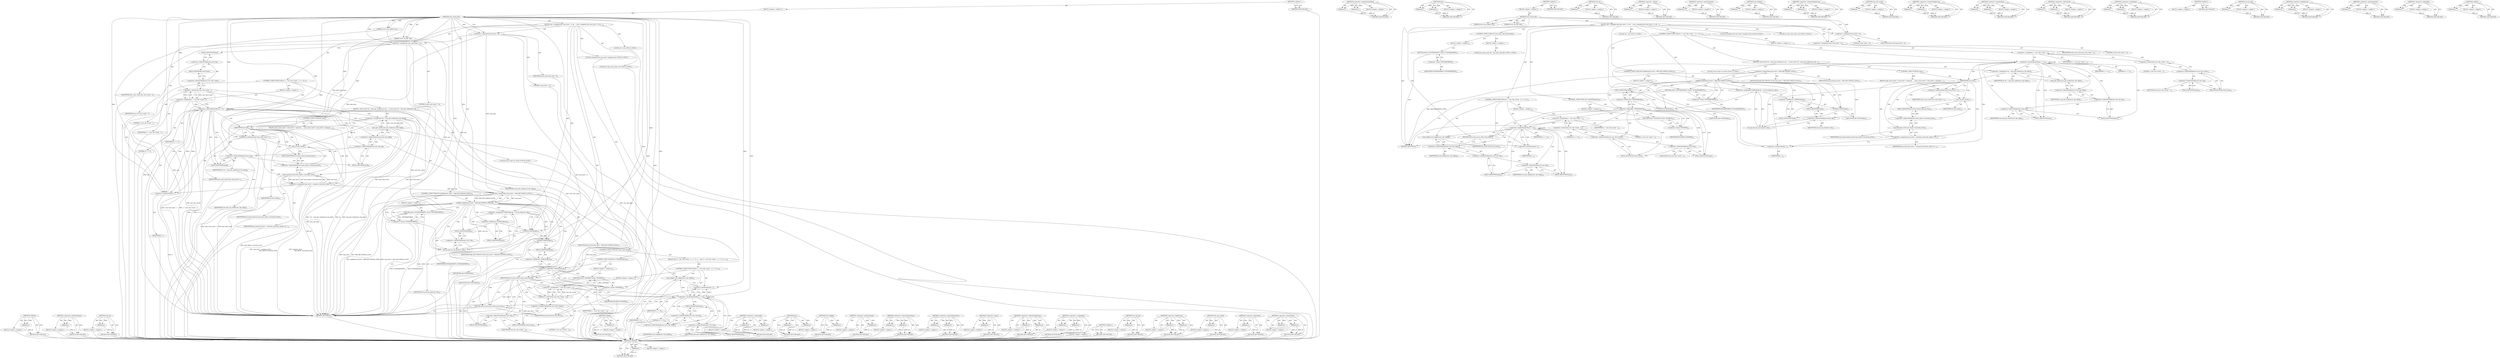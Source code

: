 digraph "unlikely" {
vulnerable_208 [label=<(METHOD,UNIXCB)>];
vulnerable_209 [label=<(PARAM,p1)>];
vulnerable_210 [label=<(BLOCK,&lt;empty&gt;,&lt;empty&gt;)>];
vulnerable_211 [label=<(METHOD_RETURN,ANY)>];
vulnerable_164 [label=<(METHOD,&lt;operator&gt;.postDecrement)>];
vulnerable_165 [label=<(PARAM,p1)>];
vulnerable_166 [label=<(BLOCK,&lt;empty&gt;,&lt;empty&gt;)>];
vulnerable_167 [label=<(METHOD_RETURN,ANY)>];
vulnerable_186 [label=<(METHOD,unix_sk)>];
vulnerable_187 [label=<(PARAM,p1)>];
vulnerable_188 [label=<(BLOCK,&lt;empty&gt;,&lt;empty&gt;)>];
vulnerable_189 [label=<(METHOD_RETURN,ANY)>];
vulnerable_6 [label=<(METHOD,&lt;global&gt;)<SUB>1</SUB>>];
vulnerable_7 [label=<(BLOCK,&lt;empty&gt;,&lt;empty&gt;)<SUB>1</SUB>>];
vulnerable_8 [label=<(METHOD,unix_attach_fds)<SUB>1</SUB>>];
vulnerable_9 [label=<(PARAM,struct scm_cookie *scm)<SUB>1</SUB>>];
vulnerable_10 [label=<(PARAM,struct sk_buff *skb)<SUB>1</SUB>>];
vulnerable_11 [label=<(BLOCK,{
	int i;
 	unsigned char max_level = 0;
 	int ...,{
	int i;
 	unsigned char max_level = 0;
 	int ...)<SUB>2</SUB>>];
vulnerable_12 [label="<(LOCAL,int i: int)<SUB>3</SUB>>"];
vulnerable_13 [label="<(LOCAL,unsigned char max_level: unsigned char)<SUB>4</SUB>>"];
vulnerable_14 [label=<(&lt;operator&gt;.assignment,max_level = 0)<SUB>4</SUB>>];
vulnerable_15 [label=<(IDENTIFIER,max_level,max_level = 0)<SUB>4</SUB>>];
vulnerable_16 [label=<(LITERAL,0,max_level = 0)<SUB>4</SUB>>];
vulnerable_17 [label="<(LOCAL,int unix_sock_count: int)<SUB>5</SUB>>"];
vulnerable_18 [label=<(&lt;operator&gt;.assignment,unix_sock_count = 0)<SUB>5</SUB>>];
vulnerable_19 [label=<(IDENTIFIER,unix_sock_count,unix_sock_count = 0)<SUB>5</SUB>>];
vulnerable_20 [label=<(LITERAL,0,unix_sock_count = 0)<SUB>5</SUB>>];
vulnerable_21 [label=<(CONTROL_STRUCTURE,FOR,for (i = scm-&gt;fp-&gt;count - 1;i &gt;= 0;i--))<SUB>7</SUB>>];
vulnerable_22 [label=<(BLOCK,&lt;empty&gt;,&lt;empty&gt;)<SUB>7</SUB>>];
vulnerable_23 [label=<(&lt;operator&gt;.assignment,i = scm-&gt;fp-&gt;count - 1)<SUB>7</SUB>>];
vulnerable_24 [label=<(IDENTIFIER,i,i = scm-&gt;fp-&gt;count - 1)<SUB>7</SUB>>];
vulnerable_25 [label=<(&lt;operator&gt;.subtraction,scm-&gt;fp-&gt;count - 1)<SUB>7</SUB>>];
vulnerable_26 [label=<(&lt;operator&gt;.indirectFieldAccess,scm-&gt;fp-&gt;count)<SUB>7</SUB>>];
vulnerable_27 [label=<(&lt;operator&gt;.indirectFieldAccess,scm-&gt;fp)<SUB>7</SUB>>];
vulnerable_28 [label=<(IDENTIFIER,scm,scm-&gt;fp-&gt;count - 1)<SUB>7</SUB>>];
vulnerable_29 [label=<(FIELD_IDENTIFIER,fp,fp)<SUB>7</SUB>>];
vulnerable_30 [label=<(FIELD_IDENTIFIER,count,count)<SUB>7</SUB>>];
vulnerable_31 [label=<(LITERAL,1,scm-&gt;fp-&gt;count - 1)<SUB>7</SUB>>];
vulnerable_32 [label=<(&lt;operator&gt;.greaterEqualsThan,i &gt;= 0)<SUB>7</SUB>>];
vulnerable_33 [label=<(IDENTIFIER,i,i &gt;= 0)<SUB>7</SUB>>];
vulnerable_34 [label=<(LITERAL,0,i &gt;= 0)<SUB>7</SUB>>];
vulnerable_35 [label=<(&lt;operator&gt;.postDecrement,i--)<SUB>7</SUB>>];
vulnerable_36 [label=<(IDENTIFIER,i,i--)<SUB>7</SUB>>];
vulnerable_37 [label=<(BLOCK,{
 		struct sock *sk = unix_get_socket(scm-&gt;fp-...,{
 		struct sock *sk = unix_get_socket(scm-&gt;fp-...)<SUB>7</SUB>>];
vulnerable_38 [label="<(LOCAL,struct sock* sk: sock*)<SUB>8</SUB>>"];
vulnerable_39 [label=<(&lt;operator&gt;.assignment,*sk = unix_get_socket(scm-&gt;fp-&gt;fp[i]))<SUB>8</SUB>>];
vulnerable_40 [label=<(IDENTIFIER,sk,*sk = unix_get_socket(scm-&gt;fp-&gt;fp[i]))<SUB>8</SUB>>];
vulnerable_41 [label=<(unix_get_socket,unix_get_socket(scm-&gt;fp-&gt;fp[i]))<SUB>8</SUB>>];
vulnerable_42 [label=<(&lt;operator&gt;.indirectIndexAccess,scm-&gt;fp-&gt;fp[i])<SUB>8</SUB>>];
vulnerable_43 [label=<(&lt;operator&gt;.indirectFieldAccess,scm-&gt;fp-&gt;fp)<SUB>8</SUB>>];
vulnerable_44 [label=<(&lt;operator&gt;.indirectFieldAccess,scm-&gt;fp)<SUB>8</SUB>>];
vulnerable_45 [label=<(IDENTIFIER,scm,unix_get_socket(scm-&gt;fp-&gt;fp[i]))<SUB>8</SUB>>];
vulnerable_46 [label=<(FIELD_IDENTIFIER,fp,fp)<SUB>8</SUB>>];
vulnerable_47 [label=<(FIELD_IDENTIFIER,fp,fp)<SUB>8</SUB>>];
vulnerable_48 [label=<(IDENTIFIER,i,unix_get_socket(scm-&gt;fp-&gt;fp[i]))<SUB>8</SUB>>];
vulnerable_49 [label=<(CONTROL_STRUCTURE,IF,if (sk))<SUB>10</SUB>>];
vulnerable_50 [label=<(IDENTIFIER,sk,if (sk))<SUB>10</SUB>>];
vulnerable_51 [label=<(BLOCK,{
			unix_sock_count++;
			max_level = max(max_...,{
			unix_sock_count++;
			max_level = max(max_...)<SUB>10</SUB>>];
vulnerable_52 [label=<(&lt;operator&gt;.postIncrement,unix_sock_count++)<SUB>11</SUB>>];
vulnerable_53 [label=<(IDENTIFIER,unix_sock_count,unix_sock_count++)<SUB>11</SUB>>];
vulnerable_54 [label=<(&lt;operator&gt;.assignment,max_level = max(max_level,
					unix_sk(sk)-&gt;re...)<SUB>12</SUB>>];
vulnerable_55 [label=<(IDENTIFIER,max_level,max_level = max(max_level,
					unix_sk(sk)-&gt;re...)<SUB>12</SUB>>];
vulnerable_56 [label=<(max,max(max_level,
					unix_sk(sk)-&gt;recursion_level))<SUB>12</SUB>>];
vulnerable_57 [label=<(IDENTIFIER,max_level,max(max_level,
					unix_sk(sk)-&gt;recursion_level))<SUB>12</SUB>>];
vulnerable_58 [label=<(&lt;operator&gt;.indirectFieldAccess,unix_sk(sk)-&gt;recursion_level)<SUB>13</SUB>>];
vulnerable_59 [label=<(unix_sk,unix_sk(sk))<SUB>13</SUB>>];
vulnerable_60 [label=<(IDENTIFIER,sk,unix_sk(sk))<SUB>13</SUB>>];
vulnerable_61 [label=<(FIELD_IDENTIFIER,recursion_level,recursion_level)<SUB>13</SUB>>];
vulnerable_62 [label=<(CONTROL_STRUCTURE,IF,if (unlikely(max_level &gt; MAX_RECURSION_LEVEL)))<SUB>16</SUB>>];
vulnerable_63 [label=<(unlikely,unlikely(max_level &gt; MAX_RECURSION_LEVEL))<SUB>16</SUB>>];
vulnerable_64 [label=<(&lt;operator&gt;.greaterThan,max_level &gt; MAX_RECURSION_LEVEL)<SUB>16</SUB>>];
vulnerable_65 [label=<(IDENTIFIER,max_level,max_level &gt; MAX_RECURSION_LEVEL)<SUB>16</SUB>>];
vulnerable_66 [label=<(IDENTIFIER,MAX_RECURSION_LEVEL,max_level &gt; MAX_RECURSION_LEVEL)<SUB>16</SUB>>];
vulnerable_67 [label=<(BLOCK,&lt;empty&gt;,&lt;empty&gt;)<SUB>17</SUB>>];
vulnerable_68 [label=<(RETURN,return -ETOOMANYREFS;,return -ETOOMANYREFS;)<SUB>17</SUB>>];
vulnerable_69 [label=<(&lt;operator&gt;.minus,-ETOOMANYREFS)<SUB>17</SUB>>];
vulnerable_70 [label=<(IDENTIFIER,ETOOMANYREFS,-ETOOMANYREFS)<SUB>17</SUB>>];
vulnerable_71 [label=<(&lt;operator&gt;.assignment,UNIXCB(skb).fp = scm_fp_dup(scm-&gt;fp))<SUB>24</SUB>>];
vulnerable_72 [label=<(&lt;operator&gt;.fieldAccess,UNIXCB(skb).fp)<SUB>24</SUB>>];
vulnerable_73 [label=<(UNIXCB,UNIXCB(skb))<SUB>24</SUB>>];
vulnerable_74 [label=<(IDENTIFIER,skb,UNIXCB(skb))<SUB>24</SUB>>];
vulnerable_75 [label=<(FIELD_IDENTIFIER,fp,fp)<SUB>24</SUB>>];
vulnerable_76 [label=<(scm_fp_dup,scm_fp_dup(scm-&gt;fp))<SUB>24</SUB>>];
vulnerable_77 [label=<(&lt;operator&gt;.indirectFieldAccess,scm-&gt;fp)<SUB>24</SUB>>];
vulnerable_78 [label=<(IDENTIFIER,scm,scm_fp_dup(scm-&gt;fp))<SUB>24</SUB>>];
vulnerable_79 [label=<(FIELD_IDENTIFIER,fp,fp)<SUB>24</SUB>>];
vulnerable_80 [label=<(CONTROL_STRUCTURE,IF,if (!UNIXCB(skb).fp))<SUB>25</SUB>>];
vulnerable_81 [label=<(&lt;operator&gt;.logicalNot,!UNIXCB(skb).fp)<SUB>25</SUB>>];
vulnerable_82 [label=<(&lt;operator&gt;.fieldAccess,UNIXCB(skb).fp)<SUB>25</SUB>>];
vulnerable_83 [label=<(UNIXCB,UNIXCB(skb))<SUB>25</SUB>>];
vulnerable_84 [label=<(IDENTIFIER,skb,UNIXCB(skb))<SUB>25</SUB>>];
vulnerable_85 [label=<(FIELD_IDENTIFIER,fp,fp)<SUB>25</SUB>>];
vulnerable_86 [label=<(BLOCK,&lt;empty&gt;,&lt;empty&gt;)<SUB>26</SUB>>];
vulnerable_87 [label=<(RETURN,return -ENOMEM;,return -ENOMEM;)<SUB>26</SUB>>];
vulnerable_88 [label=<(&lt;operator&gt;.minus,-ENOMEM)<SUB>26</SUB>>];
vulnerable_89 [label=<(IDENTIFIER,ENOMEM,-ENOMEM)<SUB>26</SUB>>];
vulnerable_90 [label=<(CONTROL_STRUCTURE,IF,if (unix_sock_count))<SUB>28</SUB>>];
vulnerable_91 [label=<(IDENTIFIER,unix_sock_count,if (unix_sock_count))<SUB>28</SUB>>];
vulnerable_92 [label=<(BLOCK,{
		for (i = scm-&gt;fp-&gt;count - 1; i &gt;= 0; i--)
	...,{
		for (i = scm-&gt;fp-&gt;count - 1; i &gt;= 0; i--)
	...)<SUB>28</SUB>>];
vulnerable_93 [label=<(CONTROL_STRUCTURE,FOR,for (i = scm-&gt;fp-&gt;count - 1;i &gt;= 0;i--))<SUB>29</SUB>>];
vulnerable_94 [label=<(BLOCK,&lt;empty&gt;,&lt;empty&gt;)<SUB>29</SUB>>];
vulnerable_95 [label=<(&lt;operator&gt;.assignment,i = scm-&gt;fp-&gt;count - 1)<SUB>29</SUB>>];
vulnerable_96 [label=<(IDENTIFIER,i,i = scm-&gt;fp-&gt;count - 1)<SUB>29</SUB>>];
vulnerable_97 [label=<(&lt;operator&gt;.subtraction,scm-&gt;fp-&gt;count - 1)<SUB>29</SUB>>];
vulnerable_98 [label=<(&lt;operator&gt;.indirectFieldAccess,scm-&gt;fp-&gt;count)<SUB>29</SUB>>];
vulnerable_99 [label=<(&lt;operator&gt;.indirectFieldAccess,scm-&gt;fp)<SUB>29</SUB>>];
vulnerable_100 [label=<(IDENTIFIER,scm,scm-&gt;fp-&gt;count - 1)<SUB>29</SUB>>];
vulnerable_101 [label=<(FIELD_IDENTIFIER,fp,fp)<SUB>29</SUB>>];
vulnerable_102 [label=<(FIELD_IDENTIFIER,count,count)<SUB>29</SUB>>];
vulnerable_103 [label=<(LITERAL,1,scm-&gt;fp-&gt;count - 1)<SUB>29</SUB>>];
vulnerable_104 [label=<(&lt;operator&gt;.greaterEqualsThan,i &gt;= 0)<SUB>29</SUB>>];
vulnerable_105 [label=<(IDENTIFIER,i,i &gt;= 0)<SUB>29</SUB>>];
vulnerable_106 [label=<(LITERAL,0,i &gt;= 0)<SUB>29</SUB>>];
vulnerable_107 [label=<(&lt;operator&gt;.postDecrement,i--)<SUB>29</SUB>>];
vulnerable_108 [label=<(IDENTIFIER,i,i--)<SUB>29</SUB>>];
vulnerable_109 [label=<(unix_inflight,unix_inflight(scm-&gt;fp-&gt;fp[i]))<SUB>30</SUB>>];
vulnerable_110 [label=<(&lt;operator&gt;.indirectIndexAccess,scm-&gt;fp-&gt;fp[i])<SUB>30</SUB>>];
vulnerable_111 [label=<(&lt;operator&gt;.indirectFieldAccess,scm-&gt;fp-&gt;fp)<SUB>30</SUB>>];
vulnerable_112 [label=<(&lt;operator&gt;.indirectFieldAccess,scm-&gt;fp)<SUB>30</SUB>>];
vulnerable_113 [label=<(IDENTIFIER,scm,unix_inflight(scm-&gt;fp-&gt;fp[i]))<SUB>30</SUB>>];
vulnerable_114 [label=<(FIELD_IDENTIFIER,fp,fp)<SUB>30</SUB>>];
vulnerable_115 [label=<(FIELD_IDENTIFIER,fp,fp)<SUB>30</SUB>>];
vulnerable_116 [label=<(IDENTIFIER,i,unix_inflight(scm-&gt;fp-&gt;fp[i]))<SUB>30</SUB>>];
vulnerable_117 [label=<(RETURN,return max_level;,return max_level;)<SUB>32</SUB>>];
vulnerable_118 [label=<(IDENTIFIER,max_level,return max_level;)<SUB>32</SUB>>];
vulnerable_119 [label=<(METHOD_RETURN,int)<SUB>1</SUB>>];
vulnerable_121 [label=<(METHOD_RETURN,ANY)<SUB>1</SUB>>];
vulnerable_190 [label=<(METHOD,unlikely)>];
vulnerable_191 [label=<(PARAM,p1)>];
vulnerable_192 [label=<(BLOCK,&lt;empty&gt;,&lt;empty&gt;)>];
vulnerable_193 [label=<(METHOD_RETURN,ANY)>];
vulnerable_149 [label=<(METHOD,&lt;operator&gt;.subtraction)>];
vulnerable_150 [label=<(PARAM,p1)>];
vulnerable_151 [label=<(PARAM,p2)>];
vulnerable_152 [label=<(BLOCK,&lt;empty&gt;,&lt;empty&gt;)>];
vulnerable_153 [label=<(METHOD_RETURN,ANY)>];
vulnerable_181 [label=<(METHOD,max)>];
vulnerable_182 [label=<(PARAM,p1)>];
vulnerable_183 [label=<(PARAM,p2)>];
vulnerable_184 [label=<(BLOCK,&lt;empty&gt;,&lt;empty&gt;)>];
vulnerable_185 [label=<(METHOD_RETURN,ANY)>];
vulnerable_220 [label=<(METHOD,unix_inflight)>];
vulnerable_221 [label=<(PARAM,p1)>];
vulnerable_222 [label=<(BLOCK,&lt;empty&gt;,&lt;empty&gt;)>];
vulnerable_223 [label=<(METHOD_RETURN,ANY)>];
vulnerable_177 [label=<(METHOD,&lt;operator&gt;.postIncrement)>];
vulnerable_178 [label=<(PARAM,p1)>];
vulnerable_179 [label=<(BLOCK,&lt;empty&gt;,&lt;empty&gt;)>];
vulnerable_180 [label=<(METHOD_RETURN,ANY)>];
vulnerable_172 [label=<(METHOD,&lt;operator&gt;.indirectIndexAccess)>];
vulnerable_173 [label=<(PARAM,p1)>];
vulnerable_174 [label=<(PARAM,p2)>];
vulnerable_175 [label=<(BLOCK,&lt;empty&gt;,&lt;empty&gt;)>];
vulnerable_176 [label=<(METHOD_RETURN,ANY)>];
vulnerable_159 [label=<(METHOD,&lt;operator&gt;.greaterEqualsThan)>];
vulnerable_160 [label=<(PARAM,p1)>];
vulnerable_161 [label=<(PARAM,p2)>];
vulnerable_162 [label=<(BLOCK,&lt;empty&gt;,&lt;empty&gt;)>];
vulnerable_163 [label=<(METHOD_RETURN,ANY)>];
vulnerable_199 [label=<(METHOD,&lt;operator&gt;.minus)>];
vulnerable_200 [label=<(PARAM,p1)>];
vulnerable_201 [label=<(BLOCK,&lt;empty&gt;,&lt;empty&gt;)>];
vulnerable_202 [label=<(METHOD_RETURN,ANY)>];
vulnerable_154 [label=<(METHOD,&lt;operator&gt;.indirectFieldAccess)>];
vulnerable_155 [label=<(PARAM,p1)>];
vulnerable_156 [label=<(PARAM,p2)>];
vulnerable_157 [label=<(BLOCK,&lt;empty&gt;,&lt;empty&gt;)>];
vulnerable_158 [label=<(METHOD_RETURN,ANY)>];
vulnerable_144 [label=<(METHOD,&lt;operator&gt;.assignment)>];
vulnerable_145 [label=<(PARAM,p1)>];
vulnerable_146 [label=<(PARAM,p2)>];
vulnerable_147 [label=<(BLOCK,&lt;empty&gt;,&lt;empty&gt;)>];
vulnerable_148 [label=<(METHOD_RETURN,ANY)>];
vulnerable_138 [label=<(METHOD,&lt;global&gt;)<SUB>1</SUB>>];
vulnerable_139 [label=<(BLOCK,&lt;empty&gt;,&lt;empty&gt;)>];
vulnerable_140 [label=<(METHOD_RETURN,ANY)>];
vulnerable_212 [label=<(METHOD,scm_fp_dup)>];
vulnerable_213 [label=<(PARAM,p1)>];
vulnerable_214 [label=<(BLOCK,&lt;empty&gt;,&lt;empty&gt;)>];
vulnerable_215 [label=<(METHOD_RETURN,ANY)>];
vulnerable_203 [label=<(METHOD,&lt;operator&gt;.fieldAccess)>];
vulnerable_204 [label=<(PARAM,p1)>];
vulnerable_205 [label=<(PARAM,p2)>];
vulnerable_206 [label=<(BLOCK,&lt;empty&gt;,&lt;empty&gt;)>];
vulnerable_207 [label=<(METHOD_RETURN,ANY)>];
vulnerable_168 [label=<(METHOD,unix_get_socket)>];
vulnerable_169 [label=<(PARAM,p1)>];
vulnerable_170 [label=<(BLOCK,&lt;empty&gt;,&lt;empty&gt;)>];
vulnerable_171 [label=<(METHOD_RETURN,ANY)>];
vulnerable_216 [label=<(METHOD,&lt;operator&gt;.logicalNot)>];
vulnerable_217 [label=<(PARAM,p1)>];
vulnerable_218 [label=<(BLOCK,&lt;empty&gt;,&lt;empty&gt;)>];
vulnerable_219 [label=<(METHOD_RETURN,ANY)>];
vulnerable_194 [label=<(METHOD,&lt;operator&gt;.greaterThan)>];
vulnerable_195 [label=<(PARAM,p1)>];
vulnerable_196 [label=<(PARAM,p2)>];
vulnerable_197 [label=<(BLOCK,&lt;empty&gt;,&lt;empty&gt;)>];
vulnerable_198 [label=<(METHOD_RETURN,ANY)>];
fixed_214 [label=<(METHOD,UNIXCB)>];
fixed_215 [label=<(PARAM,p1)>];
fixed_216 [label=<(BLOCK,&lt;empty&gt;,&lt;empty&gt;)>];
fixed_217 [label=<(METHOD_RETURN,ANY)>];
fixed_169 [label=<(METHOD,&lt;operator&gt;.greaterEqualsThan)>];
fixed_170 [label=<(PARAM,p1)>];
fixed_171 [label=<(PARAM,p2)>];
fixed_172 [label=<(BLOCK,&lt;empty&gt;,&lt;empty&gt;)>];
fixed_173 [label=<(METHOD_RETURN,ANY)>];
fixed_191 [label=<(METHOD,max)>];
fixed_192 [label=<(PARAM,p1)>];
fixed_193 [label=<(PARAM,p2)>];
fixed_194 [label=<(BLOCK,&lt;empty&gt;,&lt;empty&gt;)>];
fixed_195 [label=<(METHOD_RETURN,ANY)>];
fixed_6 [label=<(METHOD,&lt;global&gt;)<SUB>1</SUB>>];
fixed_7 [label=<(BLOCK,&lt;empty&gt;,&lt;empty&gt;)<SUB>1</SUB>>];
fixed_8 [label=<(METHOD,unix_attach_fds)<SUB>1</SUB>>];
fixed_9 [label=<(PARAM,struct scm_cookie *scm)<SUB>1</SUB>>];
fixed_10 [label=<(PARAM,struct sk_buff *skb)<SUB>1</SUB>>];
fixed_11 [label=<(BLOCK,{
	int i;
 	unsigned char max_level = 0;
 	int ...,{
	int i;
 	unsigned char max_level = 0;
 	int ...)<SUB>2</SUB>>];
fixed_12 [label="<(LOCAL,int i: int)<SUB>3</SUB>>"];
fixed_13 [label="<(LOCAL,unsigned char max_level: unsigned char)<SUB>4</SUB>>"];
fixed_14 [label=<(&lt;operator&gt;.assignment,max_level = 0)<SUB>4</SUB>>];
fixed_15 [label=<(IDENTIFIER,max_level,max_level = 0)<SUB>4</SUB>>];
fixed_16 [label=<(LITERAL,0,max_level = 0)<SUB>4</SUB>>];
fixed_17 [label="<(LOCAL,int unix_sock_count: int)<SUB>5</SUB>>"];
fixed_18 [label=<(&lt;operator&gt;.assignment,unix_sock_count = 0)<SUB>5</SUB>>];
fixed_19 [label=<(IDENTIFIER,unix_sock_count,unix_sock_count = 0)<SUB>5</SUB>>];
fixed_20 [label=<(LITERAL,0,unix_sock_count = 0)<SUB>5</SUB>>];
fixed_21 [label=<(CONTROL_STRUCTURE,IF,if (too_many_unix_fds(current)))<SUB>7</SUB>>];
fixed_22 [label=<(BLOCK,&lt;empty&gt;,&lt;empty&gt;)<SUB>7</SUB>>];
fixed_23 [label="<(LOCAL,too_many_unix_fds : too_many_unix_fds)<SUB>7</SUB>>"];
fixed_24 [label=<(BLOCK,&lt;empty&gt;,&lt;empty&gt;)<SUB>8</SUB>>];
fixed_25 [label=<(RETURN,return -ETOOMANYREFS;,return -ETOOMANYREFS;)<SUB>8</SUB>>];
fixed_26 [label=<(&lt;operator&gt;.minus,-ETOOMANYREFS)<SUB>8</SUB>>];
fixed_27 [label=<(IDENTIFIER,ETOOMANYREFS,-ETOOMANYREFS)<SUB>8</SUB>>];
fixed_28 [label=<(CONTROL_STRUCTURE,FOR,for (i = scm-&gt;fp-&gt;count - 1;i &gt;= 0;i--))<SUB>10</SUB>>];
fixed_29 [label=<(BLOCK,&lt;empty&gt;,&lt;empty&gt;)<SUB>10</SUB>>];
fixed_30 [label=<(&lt;operator&gt;.assignment,i = scm-&gt;fp-&gt;count - 1)<SUB>10</SUB>>];
fixed_31 [label=<(IDENTIFIER,i,i = scm-&gt;fp-&gt;count - 1)<SUB>10</SUB>>];
fixed_32 [label=<(&lt;operator&gt;.subtraction,scm-&gt;fp-&gt;count - 1)<SUB>10</SUB>>];
fixed_33 [label=<(&lt;operator&gt;.indirectFieldAccess,scm-&gt;fp-&gt;count)<SUB>10</SUB>>];
fixed_34 [label=<(&lt;operator&gt;.indirectFieldAccess,scm-&gt;fp)<SUB>10</SUB>>];
fixed_35 [label=<(IDENTIFIER,scm,scm-&gt;fp-&gt;count - 1)<SUB>10</SUB>>];
fixed_36 [label=<(FIELD_IDENTIFIER,fp,fp)<SUB>10</SUB>>];
fixed_37 [label=<(FIELD_IDENTIFIER,count,count)<SUB>10</SUB>>];
fixed_38 [label=<(LITERAL,1,scm-&gt;fp-&gt;count - 1)<SUB>10</SUB>>];
fixed_39 [label=<(&lt;operator&gt;.greaterEqualsThan,i &gt;= 0)<SUB>10</SUB>>];
fixed_40 [label=<(IDENTIFIER,i,i &gt;= 0)<SUB>10</SUB>>];
fixed_41 [label=<(LITERAL,0,i &gt;= 0)<SUB>10</SUB>>];
fixed_42 [label=<(&lt;operator&gt;.postDecrement,i--)<SUB>10</SUB>>];
fixed_43 [label=<(IDENTIFIER,i,i--)<SUB>10</SUB>>];
fixed_44 [label=<(BLOCK,{
 		struct sock *sk = unix_get_socket(scm-&gt;fp-...,{
 		struct sock *sk = unix_get_socket(scm-&gt;fp-...)<SUB>10</SUB>>];
fixed_45 [label="<(LOCAL,struct sock* sk: sock*)<SUB>11</SUB>>"];
fixed_46 [label=<(&lt;operator&gt;.assignment,*sk = unix_get_socket(scm-&gt;fp-&gt;fp[i]))<SUB>11</SUB>>];
fixed_47 [label=<(IDENTIFIER,sk,*sk = unix_get_socket(scm-&gt;fp-&gt;fp[i]))<SUB>11</SUB>>];
fixed_48 [label=<(unix_get_socket,unix_get_socket(scm-&gt;fp-&gt;fp[i]))<SUB>11</SUB>>];
fixed_49 [label=<(&lt;operator&gt;.indirectIndexAccess,scm-&gt;fp-&gt;fp[i])<SUB>11</SUB>>];
fixed_50 [label=<(&lt;operator&gt;.indirectFieldAccess,scm-&gt;fp-&gt;fp)<SUB>11</SUB>>];
fixed_51 [label=<(&lt;operator&gt;.indirectFieldAccess,scm-&gt;fp)<SUB>11</SUB>>];
fixed_52 [label=<(IDENTIFIER,scm,unix_get_socket(scm-&gt;fp-&gt;fp[i]))<SUB>11</SUB>>];
fixed_53 [label=<(FIELD_IDENTIFIER,fp,fp)<SUB>11</SUB>>];
fixed_54 [label=<(FIELD_IDENTIFIER,fp,fp)<SUB>11</SUB>>];
fixed_55 [label=<(IDENTIFIER,i,unix_get_socket(scm-&gt;fp-&gt;fp[i]))<SUB>11</SUB>>];
fixed_56 [label=<(CONTROL_STRUCTURE,IF,if (sk))<SUB>13</SUB>>];
fixed_57 [label=<(IDENTIFIER,sk,if (sk))<SUB>13</SUB>>];
fixed_58 [label=<(BLOCK,{
			unix_sock_count++;
			max_level = max(max_...,{
			unix_sock_count++;
			max_level = max(max_...)<SUB>13</SUB>>];
fixed_59 [label=<(&lt;operator&gt;.postIncrement,unix_sock_count++)<SUB>14</SUB>>];
fixed_60 [label=<(IDENTIFIER,unix_sock_count,unix_sock_count++)<SUB>14</SUB>>];
fixed_61 [label=<(&lt;operator&gt;.assignment,max_level = max(max_level,
					unix_sk(sk)-&gt;re...)<SUB>15</SUB>>];
fixed_62 [label=<(IDENTIFIER,max_level,max_level = max(max_level,
					unix_sk(sk)-&gt;re...)<SUB>15</SUB>>];
fixed_63 [label=<(max,max(max_level,
					unix_sk(sk)-&gt;recursion_level))<SUB>15</SUB>>];
fixed_64 [label=<(IDENTIFIER,max_level,max(max_level,
					unix_sk(sk)-&gt;recursion_level))<SUB>15</SUB>>];
fixed_65 [label=<(&lt;operator&gt;.indirectFieldAccess,unix_sk(sk)-&gt;recursion_level)<SUB>16</SUB>>];
fixed_66 [label=<(unix_sk,unix_sk(sk))<SUB>16</SUB>>];
fixed_67 [label=<(IDENTIFIER,sk,unix_sk(sk))<SUB>16</SUB>>];
fixed_68 [label=<(FIELD_IDENTIFIER,recursion_level,recursion_level)<SUB>16</SUB>>];
fixed_69 [label=<(CONTROL_STRUCTURE,IF,if (unlikely(max_level &gt; MAX_RECURSION_LEVEL)))<SUB>19</SUB>>];
fixed_70 [label=<(unlikely,unlikely(max_level &gt; MAX_RECURSION_LEVEL))<SUB>19</SUB>>];
fixed_71 [label=<(&lt;operator&gt;.greaterThan,max_level &gt; MAX_RECURSION_LEVEL)<SUB>19</SUB>>];
fixed_72 [label=<(IDENTIFIER,max_level,max_level &gt; MAX_RECURSION_LEVEL)<SUB>19</SUB>>];
fixed_73 [label=<(IDENTIFIER,MAX_RECURSION_LEVEL,max_level &gt; MAX_RECURSION_LEVEL)<SUB>19</SUB>>];
fixed_74 [label=<(BLOCK,&lt;empty&gt;,&lt;empty&gt;)<SUB>20</SUB>>];
fixed_75 [label=<(RETURN,return -ETOOMANYREFS;,return -ETOOMANYREFS;)<SUB>20</SUB>>];
fixed_76 [label=<(&lt;operator&gt;.minus,-ETOOMANYREFS)<SUB>20</SUB>>];
fixed_77 [label=<(IDENTIFIER,ETOOMANYREFS,-ETOOMANYREFS)<SUB>20</SUB>>];
fixed_78 [label=<(&lt;operator&gt;.assignment,UNIXCB(skb).fp = scm_fp_dup(scm-&gt;fp))<SUB>27</SUB>>];
fixed_79 [label=<(&lt;operator&gt;.fieldAccess,UNIXCB(skb).fp)<SUB>27</SUB>>];
fixed_80 [label=<(UNIXCB,UNIXCB(skb))<SUB>27</SUB>>];
fixed_81 [label=<(IDENTIFIER,skb,UNIXCB(skb))<SUB>27</SUB>>];
fixed_82 [label=<(FIELD_IDENTIFIER,fp,fp)<SUB>27</SUB>>];
fixed_83 [label=<(scm_fp_dup,scm_fp_dup(scm-&gt;fp))<SUB>27</SUB>>];
fixed_84 [label=<(&lt;operator&gt;.indirectFieldAccess,scm-&gt;fp)<SUB>27</SUB>>];
fixed_85 [label=<(IDENTIFIER,scm,scm_fp_dup(scm-&gt;fp))<SUB>27</SUB>>];
fixed_86 [label=<(FIELD_IDENTIFIER,fp,fp)<SUB>27</SUB>>];
fixed_87 [label=<(CONTROL_STRUCTURE,IF,if (!UNIXCB(skb).fp))<SUB>28</SUB>>];
fixed_88 [label=<(&lt;operator&gt;.logicalNot,!UNIXCB(skb).fp)<SUB>28</SUB>>];
fixed_89 [label=<(&lt;operator&gt;.fieldAccess,UNIXCB(skb).fp)<SUB>28</SUB>>];
fixed_90 [label=<(UNIXCB,UNIXCB(skb))<SUB>28</SUB>>];
fixed_91 [label=<(IDENTIFIER,skb,UNIXCB(skb))<SUB>28</SUB>>];
fixed_92 [label=<(FIELD_IDENTIFIER,fp,fp)<SUB>28</SUB>>];
fixed_93 [label=<(BLOCK,&lt;empty&gt;,&lt;empty&gt;)<SUB>29</SUB>>];
fixed_94 [label=<(RETURN,return -ENOMEM;,return -ENOMEM;)<SUB>29</SUB>>];
fixed_95 [label=<(&lt;operator&gt;.minus,-ENOMEM)<SUB>29</SUB>>];
fixed_96 [label=<(IDENTIFIER,ENOMEM,-ENOMEM)<SUB>29</SUB>>];
fixed_97 [label=<(CONTROL_STRUCTURE,FOR,for (i = scm-&gt;fp-&gt;count - 1;i &gt;= 0;i--))<SUB>31</SUB>>];
fixed_98 [label=<(BLOCK,&lt;empty&gt;,&lt;empty&gt;)<SUB>31</SUB>>];
fixed_99 [label=<(&lt;operator&gt;.assignment,i = scm-&gt;fp-&gt;count - 1)<SUB>31</SUB>>];
fixed_100 [label=<(IDENTIFIER,i,i = scm-&gt;fp-&gt;count - 1)<SUB>31</SUB>>];
fixed_101 [label=<(&lt;operator&gt;.subtraction,scm-&gt;fp-&gt;count - 1)<SUB>31</SUB>>];
fixed_102 [label=<(&lt;operator&gt;.indirectFieldAccess,scm-&gt;fp-&gt;count)<SUB>31</SUB>>];
fixed_103 [label=<(&lt;operator&gt;.indirectFieldAccess,scm-&gt;fp)<SUB>31</SUB>>];
fixed_104 [label=<(IDENTIFIER,scm,scm-&gt;fp-&gt;count - 1)<SUB>31</SUB>>];
fixed_105 [label=<(FIELD_IDENTIFIER,fp,fp)<SUB>31</SUB>>];
fixed_106 [label=<(FIELD_IDENTIFIER,count,count)<SUB>31</SUB>>];
fixed_107 [label=<(LITERAL,1,scm-&gt;fp-&gt;count - 1)<SUB>31</SUB>>];
fixed_108 [label=<(&lt;operator&gt;.greaterEqualsThan,i &gt;= 0)<SUB>31</SUB>>];
fixed_109 [label=<(IDENTIFIER,i,i &gt;= 0)<SUB>31</SUB>>];
fixed_110 [label=<(LITERAL,0,i &gt;= 0)<SUB>31</SUB>>];
fixed_111 [label=<(&lt;operator&gt;.postDecrement,i--)<SUB>31</SUB>>];
fixed_112 [label=<(IDENTIFIER,i,i--)<SUB>31</SUB>>];
fixed_113 [label=<(unix_inflight,unix_inflight(scm-&gt;fp-&gt;fp[i]))<SUB>32</SUB>>];
fixed_114 [label=<(&lt;operator&gt;.indirectIndexAccess,scm-&gt;fp-&gt;fp[i])<SUB>32</SUB>>];
fixed_115 [label=<(&lt;operator&gt;.indirectFieldAccess,scm-&gt;fp-&gt;fp)<SUB>32</SUB>>];
fixed_116 [label=<(&lt;operator&gt;.indirectFieldAccess,scm-&gt;fp)<SUB>32</SUB>>];
fixed_117 [label=<(IDENTIFIER,scm,unix_inflight(scm-&gt;fp-&gt;fp[i]))<SUB>32</SUB>>];
fixed_118 [label=<(FIELD_IDENTIFIER,fp,fp)<SUB>32</SUB>>];
fixed_119 [label=<(FIELD_IDENTIFIER,fp,fp)<SUB>32</SUB>>];
fixed_120 [label=<(IDENTIFIER,i,unix_inflight(scm-&gt;fp-&gt;fp[i]))<SUB>32</SUB>>];
fixed_121 [label=<(RETURN,return max_level;,return max_level;)<SUB>33</SUB>>];
fixed_122 [label=<(IDENTIFIER,max_level,return max_level;)<SUB>33</SUB>>];
fixed_123 [label=<(METHOD_RETURN,int)<SUB>1</SUB>>];
fixed_125 [label=<(METHOD_RETURN,ANY)<SUB>1</SUB>>];
fixed_196 [label=<(METHOD,unix_sk)>];
fixed_197 [label=<(PARAM,p1)>];
fixed_198 [label=<(BLOCK,&lt;empty&gt;,&lt;empty&gt;)>];
fixed_199 [label=<(METHOD_RETURN,ANY)>];
fixed_155 [label=<(METHOD,&lt;operator&gt;.minus)>];
fixed_156 [label=<(PARAM,p1)>];
fixed_157 [label=<(BLOCK,&lt;empty&gt;,&lt;empty&gt;)>];
fixed_158 [label=<(METHOD_RETURN,ANY)>];
fixed_187 [label=<(METHOD,&lt;operator&gt;.postIncrement)>];
fixed_188 [label=<(PARAM,p1)>];
fixed_189 [label=<(BLOCK,&lt;empty&gt;,&lt;empty&gt;)>];
fixed_190 [label=<(METHOD_RETURN,ANY)>];
fixed_226 [label=<(METHOD,unix_inflight)>];
fixed_227 [label=<(PARAM,p1)>];
fixed_228 [label=<(BLOCK,&lt;empty&gt;,&lt;empty&gt;)>];
fixed_229 [label=<(METHOD_RETURN,ANY)>];
fixed_182 [label=<(METHOD,&lt;operator&gt;.indirectIndexAccess)>];
fixed_183 [label=<(PARAM,p1)>];
fixed_184 [label=<(PARAM,p2)>];
fixed_185 [label=<(BLOCK,&lt;empty&gt;,&lt;empty&gt;)>];
fixed_186 [label=<(METHOD_RETURN,ANY)>];
fixed_178 [label=<(METHOD,unix_get_socket)>];
fixed_179 [label=<(PARAM,p1)>];
fixed_180 [label=<(BLOCK,&lt;empty&gt;,&lt;empty&gt;)>];
fixed_181 [label=<(METHOD_RETURN,ANY)>];
fixed_164 [label=<(METHOD,&lt;operator&gt;.indirectFieldAccess)>];
fixed_165 [label=<(PARAM,p1)>];
fixed_166 [label=<(PARAM,p2)>];
fixed_167 [label=<(BLOCK,&lt;empty&gt;,&lt;empty&gt;)>];
fixed_168 [label=<(METHOD_RETURN,ANY)>];
fixed_204 [label=<(METHOD,&lt;operator&gt;.greaterThan)>];
fixed_205 [label=<(PARAM,p1)>];
fixed_206 [label=<(PARAM,p2)>];
fixed_207 [label=<(BLOCK,&lt;empty&gt;,&lt;empty&gt;)>];
fixed_208 [label=<(METHOD_RETURN,ANY)>];
fixed_159 [label=<(METHOD,&lt;operator&gt;.subtraction)>];
fixed_160 [label=<(PARAM,p1)>];
fixed_161 [label=<(PARAM,p2)>];
fixed_162 [label=<(BLOCK,&lt;empty&gt;,&lt;empty&gt;)>];
fixed_163 [label=<(METHOD_RETURN,ANY)>];
fixed_150 [label=<(METHOD,&lt;operator&gt;.assignment)>];
fixed_151 [label=<(PARAM,p1)>];
fixed_152 [label=<(PARAM,p2)>];
fixed_153 [label=<(BLOCK,&lt;empty&gt;,&lt;empty&gt;)>];
fixed_154 [label=<(METHOD_RETURN,ANY)>];
fixed_144 [label=<(METHOD,&lt;global&gt;)<SUB>1</SUB>>];
fixed_145 [label=<(BLOCK,&lt;empty&gt;,&lt;empty&gt;)>];
fixed_146 [label=<(METHOD_RETURN,ANY)>];
fixed_218 [label=<(METHOD,scm_fp_dup)>];
fixed_219 [label=<(PARAM,p1)>];
fixed_220 [label=<(BLOCK,&lt;empty&gt;,&lt;empty&gt;)>];
fixed_221 [label=<(METHOD_RETURN,ANY)>];
fixed_209 [label=<(METHOD,&lt;operator&gt;.fieldAccess)>];
fixed_210 [label=<(PARAM,p1)>];
fixed_211 [label=<(PARAM,p2)>];
fixed_212 [label=<(BLOCK,&lt;empty&gt;,&lt;empty&gt;)>];
fixed_213 [label=<(METHOD_RETURN,ANY)>];
fixed_174 [label=<(METHOD,&lt;operator&gt;.postDecrement)>];
fixed_175 [label=<(PARAM,p1)>];
fixed_176 [label=<(BLOCK,&lt;empty&gt;,&lt;empty&gt;)>];
fixed_177 [label=<(METHOD_RETURN,ANY)>];
fixed_222 [label=<(METHOD,&lt;operator&gt;.logicalNot)>];
fixed_223 [label=<(PARAM,p1)>];
fixed_224 [label=<(BLOCK,&lt;empty&gt;,&lt;empty&gt;)>];
fixed_225 [label=<(METHOD_RETURN,ANY)>];
fixed_200 [label=<(METHOD,unlikely)>];
fixed_201 [label=<(PARAM,p1)>];
fixed_202 [label=<(BLOCK,&lt;empty&gt;,&lt;empty&gt;)>];
fixed_203 [label=<(METHOD_RETURN,ANY)>];
vulnerable_208 -> vulnerable_209  [key=0, label="AST: "];
vulnerable_208 -> vulnerable_209  [key=1, label="DDG: "];
vulnerable_208 -> vulnerable_210  [key=0, label="AST: "];
vulnerable_208 -> vulnerable_211  [key=0, label="AST: "];
vulnerable_208 -> vulnerable_211  [key=1, label="CFG: "];
vulnerable_209 -> vulnerable_211  [key=0, label="DDG: p1"];
vulnerable_210 -> fixed_214  [key=0];
vulnerable_211 -> fixed_214  [key=0];
vulnerable_164 -> vulnerable_165  [key=0, label="AST: "];
vulnerable_164 -> vulnerable_165  [key=1, label="DDG: "];
vulnerable_164 -> vulnerable_166  [key=0, label="AST: "];
vulnerable_164 -> vulnerable_167  [key=0, label="AST: "];
vulnerable_164 -> vulnerable_167  [key=1, label="CFG: "];
vulnerable_165 -> vulnerable_167  [key=0, label="DDG: p1"];
vulnerable_166 -> fixed_214  [key=0];
vulnerable_167 -> fixed_214  [key=0];
vulnerable_186 -> vulnerable_187  [key=0, label="AST: "];
vulnerable_186 -> vulnerable_187  [key=1, label="DDG: "];
vulnerable_186 -> vulnerable_188  [key=0, label="AST: "];
vulnerable_186 -> vulnerable_189  [key=0, label="AST: "];
vulnerable_186 -> vulnerable_189  [key=1, label="CFG: "];
vulnerable_187 -> vulnerable_189  [key=0, label="DDG: p1"];
vulnerable_188 -> fixed_214  [key=0];
vulnerable_189 -> fixed_214  [key=0];
vulnerable_6 -> vulnerable_7  [key=0, label="AST: "];
vulnerable_6 -> vulnerable_121  [key=0, label="AST: "];
vulnerable_6 -> vulnerable_121  [key=1, label="CFG: "];
vulnerable_7 -> vulnerable_8  [key=0, label="AST: "];
vulnerable_8 -> vulnerable_9  [key=0, label="AST: "];
vulnerable_8 -> vulnerable_9  [key=1, label="DDG: "];
vulnerable_8 -> vulnerable_10  [key=0, label="AST: "];
vulnerable_8 -> vulnerable_10  [key=1, label="DDG: "];
vulnerable_8 -> vulnerable_11  [key=0, label="AST: "];
vulnerable_8 -> vulnerable_119  [key=0, label="AST: "];
vulnerable_8 -> vulnerable_14  [key=0, label="CFG: "];
vulnerable_8 -> vulnerable_14  [key=1, label="DDG: "];
vulnerable_8 -> vulnerable_18  [key=0, label="DDG: "];
vulnerable_8 -> vulnerable_91  [key=0, label="DDG: "];
vulnerable_8 -> vulnerable_118  [key=0, label="DDG: "];
vulnerable_8 -> vulnerable_32  [key=0, label="DDG: "];
vulnerable_8 -> vulnerable_35  [key=0, label="DDG: "];
vulnerable_8 -> vulnerable_50  [key=0, label="DDG: "];
vulnerable_8 -> vulnerable_64  [key=0, label="DDG: "];
vulnerable_8 -> vulnerable_73  [key=0, label="DDG: "];
vulnerable_8 -> vulnerable_25  [key=0, label="DDG: "];
vulnerable_8 -> vulnerable_69  [key=0, label="DDG: "];
vulnerable_8 -> vulnerable_83  [key=0, label="DDG: "];
vulnerable_8 -> vulnerable_88  [key=0, label="DDG: "];
vulnerable_8 -> vulnerable_104  [key=0, label="DDG: "];
vulnerable_8 -> vulnerable_107  [key=0, label="DDG: "];
vulnerable_8 -> vulnerable_52  [key=0, label="DDG: "];
vulnerable_8 -> vulnerable_56  [key=0, label="DDG: "];
vulnerable_8 -> vulnerable_97  [key=0, label="DDG: "];
vulnerable_8 -> vulnerable_59  [key=0, label="DDG: "];
vulnerable_9 -> vulnerable_119  [key=0, label="DDG: scm"];
vulnerable_9 -> vulnerable_76  [key=0, label="DDG: scm"];
vulnerable_10 -> vulnerable_119  [key=0, label="DDG: skb"];
vulnerable_10 -> vulnerable_73  [key=0, label="DDG: skb"];
vulnerable_11 -> vulnerable_12  [key=0, label="AST: "];
vulnerable_11 -> vulnerable_13  [key=0, label="AST: "];
vulnerable_11 -> vulnerable_14  [key=0, label="AST: "];
vulnerable_11 -> vulnerable_17  [key=0, label="AST: "];
vulnerable_11 -> vulnerable_18  [key=0, label="AST: "];
vulnerable_11 -> vulnerable_21  [key=0, label="AST: "];
vulnerable_11 -> vulnerable_62  [key=0, label="AST: "];
vulnerable_11 -> vulnerable_71  [key=0, label="AST: "];
vulnerable_11 -> vulnerable_80  [key=0, label="AST: "];
vulnerable_11 -> vulnerable_90  [key=0, label="AST: "];
vulnerable_11 -> vulnerable_117  [key=0, label="AST: "];
vulnerable_12 -> fixed_214  [key=0];
vulnerable_13 -> fixed_214  [key=0];
vulnerable_14 -> vulnerable_15  [key=0, label="AST: "];
vulnerable_14 -> vulnerable_16  [key=0, label="AST: "];
vulnerable_14 -> vulnerable_18  [key=0, label="CFG: "];
vulnerable_14 -> vulnerable_119  [key=0, label="DDG: max_level = 0"];
vulnerable_14 -> vulnerable_64  [key=0, label="DDG: max_level"];
vulnerable_14 -> vulnerable_56  [key=0, label="DDG: max_level"];
vulnerable_15 -> fixed_214  [key=0];
vulnerable_16 -> fixed_214  [key=0];
vulnerable_17 -> fixed_214  [key=0];
vulnerable_18 -> vulnerable_19  [key=0, label="AST: "];
vulnerable_18 -> vulnerable_20  [key=0, label="AST: "];
vulnerable_18 -> vulnerable_29  [key=0, label="CFG: "];
vulnerable_18 -> vulnerable_119  [key=0, label="DDG: unix_sock_count"];
vulnerable_18 -> vulnerable_119  [key=1, label="DDG: unix_sock_count = 0"];
vulnerable_18 -> vulnerable_52  [key=0, label="DDG: unix_sock_count"];
vulnerable_19 -> fixed_214  [key=0];
vulnerable_20 -> fixed_214  [key=0];
vulnerable_21 -> vulnerable_22  [key=0, label="AST: "];
vulnerable_21 -> vulnerable_32  [key=0, label="AST: "];
vulnerable_21 -> vulnerable_35  [key=0, label="AST: "];
vulnerable_21 -> vulnerable_37  [key=0, label="AST: "];
vulnerable_22 -> vulnerable_23  [key=0, label="AST: "];
vulnerable_23 -> vulnerable_24  [key=0, label="AST: "];
vulnerable_23 -> vulnerable_25  [key=0, label="AST: "];
vulnerable_23 -> vulnerable_32  [key=0, label="CFG: "];
vulnerable_23 -> vulnerable_32  [key=1, label="DDG: i"];
vulnerable_23 -> vulnerable_119  [key=0, label="DDG: scm-&gt;fp-&gt;count - 1"];
vulnerable_23 -> vulnerable_119  [key=1, label="DDG: i = scm-&gt;fp-&gt;count - 1"];
vulnerable_24 -> fixed_214  [key=0];
vulnerable_25 -> vulnerable_26  [key=0, label="AST: "];
vulnerable_25 -> vulnerable_31  [key=0, label="AST: "];
vulnerable_25 -> vulnerable_23  [key=0, label="CFG: "];
vulnerable_25 -> vulnerable_23  [key=1, label="DDG: scm-&gt;fp-&gt;count"];
vulnerable_25 -> vulnerable_23  [key=2, label="DDG: 1"];
vulnerable_25 -> vulnerable_119  [key=0, label="DDG: scm-&gt;fp-&gt;count"];
vulnerable_25 -> vulnerable_76  [key=0, label="DDG: scm-&gt;fp-&gt;count"];
vulnerable_25 -> vulnerable_97  [key=0, label="DDG: scm-&gt;fp-&gt;count"];
vulnerable_26 -> vulnerable_27  [key=0, label="AST: "];
vulnerable_26 -> vulnerable_30  [key=0, label="AST: "];
vulnerable_26 -> vulnerable_25  [key=0, label="CFG: "];
vulnerable_27 -> vulnerable_28  [key=0, label="AST: "];
vulnerable_27 -> vulnerable_29  [key=0, label="AST: "];
vulnerable_27 -> vulnerable_30  [key=0, label="CFG: "];
vulnerable_28 -> fixed_214  [key=0];
vulnerable_29 -> vulnerable_27  [key=0, label="CFG: "];
vulnerable_30 -> vulnerable_26  [key=0, label="CFG: "];
vulnerable_31 -> fixed_214  [key=0];
vulnerable_32 -> vulnerable_33  [key=0, label="AST: "];
vulnerable_32 -> vulnerable_34  [key=0, label="AST: "];
vulnerable_32 -> vulnerable_46  [key=0, label="CFG: "];
vulnerable_32 -> vulnerable_46  [key=1, label="CDG: "];
vulnerable_32 -> vulnerable_64  [key=0, label="CFG: "];
vulnerable_32 -> vulnerable_119  [key=0, label="DDG: i"];
vulnerable_32 -> vulnerable_119  [key=1, label="DDG: i &gt;= 0"];
vulnerable_32 -> vulnerable_35  [key=0, label="DDG: i"];
vulnerable_32 -> vulnerable_35  [key=1, label="CDG: "];
vulnerable_32 -> vulnerable_47  [key=0, label="CDG: "];
vulnerable_32 -> vulnerable_32  [key=0, label="CDG: "];
vulnerable_32 -> vulnerable_42  [key=0, label="CDG: "];
vulnerable_32 -> vulnerable_50  [key=0, label="CDG: "];
vulnerable_32 -> vulnerable_44  [key=0, label="CDG: "];
vulnerable_32 -> vulnerable_43  [key=0, label="CDG: "];
vulnerable_32 -> vulnerable_41  [key=0, label="CDG: "];
vulnerable_32 -> vulnerable_39  [key=0, label="CDG: "];
vulnerable_33 -> fixed_214  [key=0];
vulnerable_34 -> fixed_214  [key=0];
vulnerable_35 -> vulnerable_36  [key=0, label="AST: "];
vulnerable_35 -> vulnerable_32  [key=0, label="CFG: "];
vulnerable_35 -> vulnerable_32  [key=1, label="DDG: i"];
vulnerable_35 -> vulnerable_119  [key=0, label="DDG: i--"];
vulnerable_36 -> fixed_214  [key=0];
vulnerable_37 -> vulnerable_38  [key=0, label="AST: "];
vulnerable_37 -> vulnerable_39  [key=0, label="AST: "];
vulnerable_37 -> vulnerable_49  [key=0, label="AST: "];
vulnerable_38 -> fixed_214  [key=0];
vulnerable_39 -> vulnerable_40  [key=0, label="AST: "];
vulnerable_39 -> vulnerable_41  [key=0, label="AST: "];
vulnerable_39 -> vulnerable_50  [key=0, label="CFG: "];
vulnerable_39 -> vulnerable_119  [key=0, label="DDG: sk"];
vulnerable_39 -> vulnerable_119  [key=1, label="DDG: unix_get_socket(scm-&gt;fp-&gt;fp[i])"];
vulnerable_39 -> vulnerable_119  [key=2, label="DDG: *sk = unix_get_socket(scm-&gt;fp-&gt;fp[i])"];
vulnerable_39 -> vulnerable_59  [key=0, label="DDG: sk"];
vulnerable_40 -> fixed_214  [key=0];
vulnerable_41 -> vulnerable_42  [key=0, label="AST: "];
vulnerable_41 -> vulnerable_39  [key=0, label="CFG: "];
vulnerable_41 -> vulnerable_39  [key=1, label="DDG: scm-&gt;fp-&gt;fp[i]"];
vulnerable_41 -> vulnerable_119  [key=0, label="DDG: scm-&gt;fp-&gt;fp[i]"];
vulnerable_41 -> vulnerable_109  [key=0, label="DDG: scm-&gt;fp-&gt;fp[i]"];
vulnerable_42 -> vulnerable_43  [key=0, label="AST: "];
vulnerable_42 -> vulnerable_48  [key=0, label="AST: "];
vulnerable_42 -> vulnerable_41  [key=0, label="CFG: "];
vulnerable_43 -> vulnerable_44  [key=0, label="AST: "];
vulnerable_43 -> vulnerable_47  [key=0, label="AST: "];
vulnerable_43 -> vulnerable_42  [key=0, label="CFG: "];
vulnerable_44 -> vulnerable_45  [key=0, label="AST: "];
vulnerable_44 -> vulnerable_46  [key=0, label="AST: "];
vulnerable_44 -> vulnerable_47  [key=0, label="CFG: "];
vulnerable_45 -> fixed_214  [key=0];
vulnerable_46 -> vulnerable_44  [key=0, label="CFG: "];
vulnerable_47 -> vulnerable_43  [key=0, label="CFG: "];
vulnerable_48 -> fixed_214  [key=0];
vulnerable_49 -> vulnerable_50  [key=0, label="AST: "];
vulnerable_49 -> vulnerable_51  [key=0, label="AST: "];
vulnerable_50 -> vulnerable_52  [key=0, label="CFG: "];
vulnerable_50 -> vulnerable_52  [key=1, label="CDG: "];
vulnerable_50 -> vulnerable_35  [key=0, label="CFG: "];
vulnerable_50 -> vulnerable_56  [key=0, label="CDG: "];
vulnerable_50 -> vulnerable_59  [key=0, label="CDG: "];
vulnerable_50 -> vulnerable_54  [key=0, label="CDG: "];
vulnerable_50 -> vulnerable_58  [key=0, label="CDG: "];
vulnerable_50 -> vulnerable_61  [key=0, label="CDG: "];
vulnerable_51 -> vulnerable_52  [key=0, label="AST: "];
vulnerable_51 -> vulnerable_54  [key=0, label="AST: "];
vulnerable_52 -> vulnerable_53  [key=0, label="AST: "];
vulnerable_52 -> vulnerable_59  [key=0, label="CFG: "];
vulnerable_52 -> vulnerable_119  [key=0, label="DDG: unix_sock_count"];
vulnerable_52 -> vulnerable_119  [key=1, label="DDG: unix_sock_count++"];
vulnerable_53 -> fixed_214  [key=0];
vulnerable_54 -> vulnerable_55  [key=0, label="AST: "];
vulnerable_54 -> vulnerable_56  [key=0, label="AST: "];
vulnerable_54 -> vulnerable_56  [key=1, label="DDG: max_level"];
vulnerable_54 -> vulnerable_35  [key=0, label="CFG: "];
vulnerable_54 -> vulnerable_119  [key=0, label="DDG: max(max_level,
					unix_sk(sk)-&gt;recursion_level)"];
vulnerable_54 -> vulnerable_119  [key=1, label="DDG: max_level = max(max_level,
					unix_sk(sk)-&gt;recursion_level)"];
vulnerable_54 -> vulnerable_64  [key=0, label="DDG: max_level"];
vulnerable_55 -> fixed_214  [key=0];
vulnerable_56 -> vulnerable_57  [key=0, label="AST: "];
vulnerable_56 -> vulnerable_58  [key=0, label="AST: "];
vulnerable_56 -> vulnerable_54  [key=0, label="CFG: "];
vulnerable_56 -> vulnerable_54  [key=1, label="DDG: max_level"];
vulnerable_56 -> vulnerable_54  [key=2, label="DDG: unix_sk(sk)-&gt;recursion_level"];
vulnerable_56 -> vulnerable_119  [key=0, label="DDG: unix_sk(sk)-&gt;recursion_level"];
vulnerable_57 -> fixed_214  [key=0];
vulnerable_58 -> vulnerable_59  [key=0, label="AST: "];
vulnerable_58 -> vulnerable_61  [key=0, label="AST: "];
vulnerable_58 -> vulnerable_56  [key=0, label="CFG: "];
vulnerable_59 -> vulnerable_60  [key=0, label="AST: "];
vulnerable_59 -> vulnerable_61  [key=0, label="CFG: "];
vulnerable_59 -> vulnerable_119  [key=0, label="DDG: sk"];
vulnerable_60 -> fixed_214  [key=0];
vulnerable_61 -> vulnerable_58  [key=0, label="CFG: "];
vulnerable_62 -> vulnerable_63  [key=0, label="AST: "];
vulnerable_62 -> vulnerable_67  [key=0, label="AST: "];
vulnerable_63 -> vulnerable_64  [key=0, label="AST: "];
vulnerable_63 -> vulnerable_69  [key=0, label="CFG: "];
vulnerable_63 -> vulnerable_69  [key=1, label="CDG: "];
vulnerable_63 -> vulnerable_73  [key=0, label="CFG: "];
vulnerable_63 -> vulnerable_73  [key=1, label="CDG: "];
vulnerable_63 -> vulnerable_119  [key=0, label="DDG: max_level &gt; MAX_RECURSION_LEVEL"];
vulnerable_63 -> vulnerable_119  [key=1, label="DDG: unlikely(max_level &gt; MAX_RECURSION_LEVEL)"];
vulnerable_63 -> vulnerable_68  [key=0, label="CDG: "];
vulnerable_63 -> vulnerable_77  [key=0, label="CDG: "];
vulnerable_63 -> vulnerable_75  [key=0, label="CDG: "];
vulnerable_63 -> vulnerable_81  [key=0, label="CDG: "];
vulnerable_63 -> vulnerable_85  [key=0, label="CDG: "];
vulnerable_63 -> vulnerable_72  [key=0, label="CDG: "];
vulnerable_63 -> vulnerable_76  [key=0, label="CDG: "];
vulnerable_63 -> vulnerable_82  [key=0, label="CDG: "];
vulnerable_63 -> vulnerable_79  [key=0, label="CDG: "];
vulnerable_63 -> vulnerable_83  [key=0, label="CDG: "];
vulnerable_63 -> vulnerable_71  [key=0, label="CDG: "];
vulnerable_64 -> vulnerable_65  [key=0, label="AST: "];
vulnerable_64 -> vulnerable_66  [key=0, label="AST: "];
vulnerable_64 -> vulnerable_63  [key=0, label="CFG: "];
vulnerable_64 -> vulnerable_63  [key=1, label="DDG: max_level"];
vulnerable_64 -> vulnerable_63  [key=2, label="DDG: MAX_RECURSION_LEVEL"];
vulnerable_64 -> vulnerable_119  [key=0, label="DDG: max_level"];
vulnerable_64 -> vulnerable_119  [key=1, label="DDG: MAX_RECURSION_LEVEL"];
vulnerable_64 -> vulnerable_118  [key=0, label="DDG: max_level"];
vulnerable_65 -> fixed_214  [key=0];
vulnerable_66 -> fixed_214  [key=0];
vulnerable_67 -> vulnerable_68  [key=0, label="AST: "];
vulnerable_68 -> vulnerable_69  [key=0, label="AST: "];
vulnerable_68 -> vulnerable_119  [key=0, label="CFG: "];
vulnerable_68 -> vulnerable_119  [key=1, label="DDG: &lt;RET&gt;"];
vulnerable_69 -> vulnerable_70  [key=0, label="AST: "];
vulnerable_69 -> vulnerable_68  [key=0, label="CFG: "];
vulnerable_69 -> vulnerable_68  [key=1, label="DDG: -ETOOMANYREFS"];
vulnerable_69 -> vulnerable_119  [key=0, label="DDG: ETOOMANYREFS"];
vulnerable_69 -> vulnerable_119  [key=1, label="DDG: -ETOOMANYREFS"];
vulnerable_70 -> fixed_214  [key=0];
vulnerable_71 -> vulnerable_72  [key=0, label="AST: "];
vulnerable_71 -> vulnerable_76  [key=0, label="AST: "];
vulnerable_71 -> vulnerable_83  [key=0, label="CFG: "];
vulnerable_72 -> vulnerable_73  [key=0, label="AST: "];
vulnerable_72 -> vulnerable_75  [key=0, label="AST: "];
vulnerable_72 -> vulnerable_79  [key=0, label="CFG: "];
vulnerable_73 -> vulnerable_74  [key=0, label="AST: "];
vulnerable_73 -> vulnerable_75  [key=0, label="CFG: "];
vulnerable_73 -> vulnerable_83  [key=0, label="DDG: skb"];
vulnerable_74 -> fixed_214  [key=0];
vulnerable_75 -> vulnerable_72  [key=0, label="CFG: "];
vulnerable_76 -> vulnerable_77  [key=0, label="AST: "];
vulnerable_76 -> vulnerable_71  [key=0, label="CFG: "];
vulnerable_76 -> vulnerable_71  [key=1, label="DDG: scm-&gt;fp"];
vulnerable_77 -> vulnerable_78  [key=0, label="AST: "];
vulnerable_77 -> vulnerable_79  [key=0, label="AST: "];
vulnerable_77 -> vulnerable_76  [key=0, label="CFG: "];
vulnerable_78 -> fixed_214  [key=0];
vulnerable_79 -> vulnerable_77  [key=0, label="CFG: "];
vulnerable_80 -> vulnerable_81  [key=0, label="AST: "];
vulnerable_80 -> vulnerable_86  [key=0, label="AST: "];
vulnerable_81 -> vulnerable_82  [key=0, label="AST: "];
vulnerable_81 -> vulnerable_91  [key=0, label="CFG: "];
vulnerable_81 -> vulnerable_91  [key=1, label="CDG: "];
vulnerable_81 -> vulnerable_88  [key=0, label="CFG: "];
vulnerable_81 -> vulnerable_88  [key=1, label="CDG: "];
vulnerable_81 -> vulnerable_87  [key=0, label="CDG: "];
vulnerable_81 -> vulnerable_117  [key=0, label="CDG: "];
vulnerable_82 -> vulnerable_83  [key=0, label="AST: "];
vulnerable_82 -> vulnerable_85  [key=0, label="AST: "];
vulnerable_82 -> vulnerable_81  [key=0, label="CFG: "];
vulnerable_83 -> vulnerable_84  [key=0, label="AST: "];
vulnerable_83 -> vulnerable_85  [key=0, label="CFG: "];
vulnerable_84 -> fixed_214  [key=0];
vulnerable_85 -> vulnerable_82  [key=0, label="CFG: "];
vulnerable_86 -> vulnerable_87  [key=0, label="AST: "];
vulnerable_87 -> vulnerable_88  [key=0, label="AST: "];
vulnerable_87 -> vulnerable_119  [key=0, label="CFG: "];
vulnerable_87 -> vulnerable_119  [key=1, label="DDG: &lt;RET&gt;"];
vulnerable_88 -> vulnerable_89  [key=0, label="AST: "];
vulnerable_88 -> vulnerable_87  [key=0, label="CFG: "];
vulnerable_88 -> vulnerable_87  [key=1, label="DDG: -ENOMEM"];
vulnerable_89 -> fixed_214  [key=0];
vulnerable_90 -> vulnerable_91  [key=0, label="AST: "];
vulnerable_90 -> vulnerable_92  [key=0, label="AST: "];
vulnerable_91 -> vulnerable_101  [key=0, label="CFG: "];
vulnerable_91 -> vulnerable_101  [key=1, label="CDG: "];
vulnerable_91 -> vulnerable_117  [key=0, label="CFG: "];
vulnerable_91 -> vulnerable_98  [key=0, label="CDG: "];
vulnerable_91 -> vulnerable_99  [key=0, label="CDG: "];
vulnerable_91 -> vulnerable_102  [key=0, label="CDG: "];
vulnerable_91 -> vulnerable_104  [key=0, label="CDG: "];
vulnerable_91 -> vulnerable_95  [key=0, label="CDG: "];
vulnerable_91 -> vulnerable_97  [key=0, label="CDG: "];
vulnerable_92 -> vulnerable_93  [key=0, label="AST: "];
vulnerable_93 -> vulnerable_94  [key=0, label="AST: "];
vulnerable_93 -> vulnerable_104  [key=0, label="AST: "];
vulnerable_93 -> vulnerable_107  [key=0, label="AST: "];
vulnerable_93 -> vulnerable_109  [key=0, label="AST: "];
vulnerable_94 -> vulnerable_95  [key=0, label="AST: "];
vulnerable_95 -> vulnerable_96  [key=0, label="AST: "];
vulnerable_95 -> vulnerable_97  [key=0, label="AST: "];
vulnerable_95 -> vulnerable_104  [key=0, label="CFG: "];
vulnerable_95 -> vulnerable_104  [key=1, label="DDG: i"];
vulnerable_96 -> fixed_214  [key=0];
vulnerable_97 -> vulnerable_98  [key=0, label="AST: "];
vulnerable_97 -> vulnerable_103  [key=0, label="AST: "];
vulnerable_97 -> vulnerable_95  [key=0, label="CFG: "];
vulnerable_97 -> vulnerable_95  [key=1, label="DDG: scm-&gt;fp-&gt;count"];
vulnerable_97 -> vulnerable_95  [key=2, label="DDG: 1"];
vulnerable_98 -> vulnerable_99  [key=0, label="AST: "];
vulnerable_98 -> vulnerable_102  [key=0, label="AST: "];
vulnerable_98 -> vulnerable_97  [key=0, label="CFG: "];
vulnerable_99 -> vulnerable_100  [key=0, label="AST: "];
vulnerable_99 -> vulnerable_101  [key=0, label="AST: "];
vulnerable_99 -> vulnerable_102  [key=0, label="CFG: "];
vulnerable_100 -> fixed_214  [key=0];
vulnerable_101 -> vulnerable_99  [key=0, label="CFG: "];
vulnerable_102 -> vulnerable_98  [key=0, label="CFG: "];
vulnerable_103 -> fixed_214  [key=0];
vulnerable_104 -> vulnerable_105  [key=0, label="AST: "];
vulnerable_104 -> vulnerable_106  [key=0, label="AST: "];
vulnerable_104 -> vulnerable_114  [key=0, label="CFG: "];
vulnerable_104 -> vulnerable_114  [key=1, label="CDG: "];
vulnerable_104 -> vulnerable_117  [key=0, label="CFG: "];
vulnerable_104 -> vulnerable_107  [key=0, label="DDG: i"];
vulnerable_104 -> vulnerable_107  [key=1, label="CDG: "];
vulnerable_104 -> vulnerable_115  [key=0, label="CDG: "];
vulnerable_104 -> vulnerable_104  [key=0, label="CDG: "];
vulnerable_104 -> vulnerable_112  [key=0, label="CDG: "];
vulnerable_104 -> vulnerable_110  [key=0, label="CDG: "];
vulnerable_104 -> vulnerable_111  [key=0, label="CDG: "];
vulnerable_104 -> vulnerable_109  [key=0, label="CDG: "];
vulnerable_105 -> fixed_214  [key=0];
vulnerable_106 -> fixed_214  [key=0];
vulnerable_107 -> vulnerable_108  [key=0, label="AST: "];
vulnerable_107 -> vulnerable_104  [key=0, label="CFG: "];
vulnerable_107 -> vulnerable_104  [key=1, label="DDG: i"];
vulnerable_108 -> fixed_214  [key=0];
vulnerable_109 -> vulnerable_110  [key=0, label="AST: "];
vulnerable_109 -> vulnerable_107  [key=0, label="CFG: "];
vulnerable_110 -> vulnerable_111  [key=0, label="AST: "];
vulnerable_110 -> vulnerable_116  [key=0, label="AST: "];
vulnerable_110 -> vulnerable_109  [key=0, label="CFG: "];
vulnerable_111 -> vulnerable_112  [key=0, label="AST: "];
vulnerable_111 -> vulnerable_115  [key=0, label="AST: "];
vulnerable_111 -> vulnerable_110  [key=0, label="CFG: "];
vulnerable_112 -> vulnerable_113  [key=0, label="AST: "];
vulnerable_112 -> vulnerable_114  [key=0, label="AST: "];
vulnerable_112 -> vulnerable_115  [key=0, label="CFG: "];
vulnerable_113 -> fixed_214  [key=0];
vulnerable_114 -> vulnerable_112  [key=0, label="CFG: "];
vulnerable_115 -> vulnerable_111  [key=0, label="CFG: "];
vulnerable_116 -> fixed_214  [key=0];
vulnerable_117 -> vulnerable_118  [key=0, label="AST: "];
vulnerable_117 -> vulnerable_119  [key=0, label="CFG: "];
vulnerable_117 -> vulnerable_119  [key=1, label="DDG: &lt;RET&gt;"];
vulnerable_118 -> vulnerable_117  [key=0, label="DDG: max_level"];
vulnerable_119 -> fixed_214  [key=0];
vulnerable_121 -> fixed_214  [key=0];
vulnerable_190 -> vulnerable_191  [key=0, label="AST: "];
vulnerable_190 -> vulnerable_191  [key=1, label="DDG: "];
vulnerable_190 -> vulnerable_192  [key=0, label="AST: "];
vulnerable_190 -> vulnerable_193  [key=0, label="AST: "];
vulnerable_190 -> vulnerable_193  [key=1, label="CFG: "];
vulnerable_191 -> vulnerable_193  [key=0, label="DDG: p1"];
vulnerable_192 -> fixed_214  [key=0];
vulnerable_193 -> fixed_214  [key=0];
vulnerable_149 -> vulnerable_150  [key=0, label="AST: "];
vulnerable_149 -> vulnerable_150  [key=1, label="DDG: "];
vulnerable_149 -> vulnerable_152  [key=0, label="AST: "];
vulnerable_149 -> vulnerable_151  [key=0, label="AST: "];
vulnerable_149 -> vulnerable_151  [key=1, label="DDG: "];
vulnerable_149 -> vulnerable_153  [key=0, label="AST: "];
vulnerable_149 -> vulnerable_153  [key=1, label="CFG: "];
vulnerable_150 -> vulnerable_153  [key=0, label="DDG: p1"];
vulnerable_151 -> vulnerable_153  [key=0, label="DDG: p2"];
vulnerable_152 -> fixed_214  [key=0];
vulnerable_153 -> fixed_214  [key=0];
vulnerable_181 -> vulnerable_182  [key=0, label="AST: "];
vulnerable_181 -> vulnerable_182  [key=1, label="DDG: "];
vulnerable_181 -> vulnerable_184  [key=0, label="AST: "];
vulnerable_181 -> vulnerable_183  [key=0, label="AST: "];
vulnerable_181 -> vulnerable_183  [key=1, label="DDG: "];
vulnerable_181 -> vulnerable_185  [key=0, label="AST: "];
vulnerable_181 -> vulnerable_185  [key=1, label="CFG: "];
vulnerable_182 -> vulnerable_185  [key=0, label="DDG: p1"];
vulnerable_183 -> vulnerable_185  [key=0, label="DDG: p2"];
vulnerable_184 -> fixed_214  [key=0];
vulnerable_185 -> fixed_214  [key=0];
vulnerable_220 -> vulnerable_221  [key=0, label="AST: "];
vulnerable_220 -> vulnerable_221  [key=1, label="DDG: "];
vulnerable_220 -> vulnerable_222  [key=0, label="AST: "];
vulnerable_220 -> vulnerable_223  [key=0, label="AST: "];
vulnerable_220 -> vulnerable_223  [key=1, label="CFG: "];
vulnerable_221 -> vulnerable_223  [key=0, label="DDG: p1"];
vulnerable_222 -> fixed_214  [key=0];
vulnerable_223 -> fixed_214  [key=0];
vulnerable_177 -> vulnerable_178  [key=0, label="AST: "];
vulnerable_177 -> vulnerable_178  [key=1, label="DDG: "];
vulnerable_177 -> vulnerable_179  [key=0, label="AST: "];
vulnerable_177 -> vulnerable_180  [key=0, label="AST: "];
vulnerable_177 -> vulnerable_180  [key=1, label="CFG: "];
vulnerable_178 -> vulnerable_180  [key=0, label="DDG: p1"];
vulnerable_179 -> fixed_214  [key=0];
vulnerable_180 -> fixed_214  [key=0];
vulnerable_172 -> vulnerable_173  [key=0, label="AST: "];
vulnerable_172 -> vulnerable_173  [key=1, label="DDG: "];
vulnerable_172 -> vulnerable_175  [key=0, label="AST: "];
vulnerable_172 -> vulnerable_174  [key=0, label="AST: "];
vulnerable_172 -> vulnerable_174  [key=1, label="DDG: "];
vulnerable_172 -> vulnerable_176  [key=0, label="AST: "];
vulnerable_172 -> vulnerable_176  [key=1, label="CFG: "];
vulnerable_173 -> vulnerable_176  [key=0, label="DDG: p1"];
vulnerable_174 -> vulnerable_176  [key=0, label="DDG: p2"];
vulnerable_175 -> fixed_214  [key=0];
vulnerable_176 -> fixed_214  [key=0];
vulnerable_159 -> vulnerable_160  [key=0, label="AST: "];
vulnerable_159 -> vulnerable_160  [key=1, label="DDG: "];
vulnerable_159 -> vulnerable_162  [key=0, label="AST: "];
vulnerable_159 -> vulnerable_161  [key=0, label="AST: "];
vulnerable_159 -> vulnerable_161  [key=1, label="DDG: "];
vulnerable_159 -> vulnerable_163  [key=0, label="AST: "];
vulnerable_159 -> vulnerable_163  [key=1, label="CFG: "];
vulnerable_160 -> vulnerable_163  [key=0, label="DDG: p1"];
vulnerable_161 -> vulnerable_163  [key=0, label="DDG: p2"];
vulnerable_162 -> fixed_214  [key=0];
vulnerable_163 -> fixed_214  [key=0];
vulnerable_199 -> vulnerable_200  [key=0, label="AST: "];
vulnerable_199 -> vulnerable_200  [key=1, label="DDG: "];
vulnerable_199 -> vulnerable_201  [key=0, label="AST: "];
vulnerable_199 -> vulnerable_202  [key=0, label="AST: "];
vulnerable_199 -> vulnerable_202  [key=1, label="CFG: "];
vulnerable_200 -> vulnerable_202  [key=0, label="DDG: p1"];
vulnerable_201 -> fixed_214  [key=0];
vulnerable_202 -> fixed_214  [key=0];
vulnerable_154 -> vulnerable_155  [key=0, label="AST: "];
vulnerable_154 -> vulnerable_155  [key=1, label="DDG: "];
vulnerable_154 -> vulnerable_157  [key=0, label="AST: "];
vulnerable_154 -> vulnerable_156  [key=0, label="AST: "];
vulnerable_154 -> vulnerable_156  [key=1, label="DDG: "];
vulnerable_154 -> vulnerable_158  [key=0, label="AST: "];
vulnerable_154 -> vulnerable_158  [key=1, label="CFG: "];
vulnerable_155 -> vulnerable_158  [key=0, label="DDG: p1"];
vulnerable_156 -> vulnerable_158  [key=0, label="DDG: p2"];
vulnerable_157 -> fixed_214  [key=0];
vulnerable_158 -> fixed_214  [key=0];
vulnerable_144 -> vulnerable_145  [key=0, label="AST: "];
vulnerable_144 -> vulnerable_145  [key=1, label="DDG: "];
vulnerable_144 -> vulnerable_147  [key=0, label="AST: "];
vulnerable_144 -> vulnerable_146  [key=0, label="AST: "];
vulnerable_144 -> vulnerable_146  [key=1, label="DDG: "];
vulnerable_144 -> vulnerable_148  [key=0, label="AST: "];
vulnerable_144 -> vulnerable_148  [key=1, label="CFG: "];
vulnerable_145 -> vulnerable_148  [key=0, label="DDG: p1"];
vulnerable_146 -> vulnerable_148  [key=0, label="DDG: p2"];
vulnerable_147 -> fixed_214  [key=0];
vulnerable_148 -> fixed_214  [key=0];
vulnerable_138 -> vulnerable_139  [key=0, label="AST: "];
vulnerable_138 -> vulnerable_140  [key=0, label="AST: "];
vulnerable_138 -> vulnerable_140  [key=1, label="CFG: "];
vulnerable_139 -> fixed_214  [key=0];
vulnerable_140 -> fixed_214  [key=0];
vulnerable_212 -> vulnerable_213  [key=0, label="AST: "];
vulnerable_212 -> vulnerable_213  [key=1, label="DDG: "];
vulnerable_212 -> vulnerable_214  [key=0, label="AST: "];
vulnerable_212 -> vulnerable_215  [key=0, label="AST: "];
vulnerable_212 -> vulnerable_215  [key=1, label="CFG: "];
vulnerable_213 -> vulnerable_215  [key=0, label="DDG: p1"];
vulnerable_214 -> fixed_214  [key=0];
vulnerable_215 -> fixed_214  [key=0];
vulnerable_203 -> vulnerable_204  [key=0, label="AST: "];
vulnerable_203 -> vulnerable_204  [key=1, label="DDG: "];
vulnerable_203 -> vulnerable_206  [key=0, label="AST: "];
vulnerable_203 -> vulnerable_205  [key=0, label="AST: "];
vulnerable_203 -> vulnerable_205  [key=1, label="DDG: "];
vulnerable_203 -> vulnerable_207  [key=0, label="AST: "];
vulnerable_203 -> vulnerable_207  [key=1, label="CFG: "];
vulnerable_204 -> vulnerable_207  [key=0, label="DDG: p1"];
vulnerable_205 -> vulnerable_207  [key=0, label="DDG: p2"];
vulnerable_206 -> fixed_214  [key=0];
vulnerable_207 -> fixed_214  [key=0];
vulnerable_168 -> vulnerable_169  [key=0, label="AST: "];
vulnerable_168 -> vulnerable_169  [key=1, label="DDG: "];
vulnerable_168 -> vulnerable_170  [key=0, label="AST: "];
vulnerable_168 -> vulnerable_171  [key=0, label="AST: "];
vulnerable_168 -> vulnerable_171  [key=1, label="CFG: "];
vulnerable_169 -> vulnerable_171  [key=0, label="DDG: p1"];
vulnerable_170 -> fixed_214  [key=0];
vulnerable_171 -> fixed_214  [key=0];
vulnerable_216 -> vulnerable_217  [key=0, label="AST: "];
vulnerable_216 -> vulnerable_217  [key=1, label="DDG: "];
vulnerable_216 -> vulnerable_218  [key=0, label="AST: "];
vulnerable_216 -> vulnerable_219  [key=0, label="AST: "];
vulnerable_216 -> vulnerable_219  [key=1, label="CFG: "];
vulnerable_217 -> vulnerable_219  [key=0, label="DDG: p1"];
vulnerable_218 -> fixed_214  [key=0];
vulnerable_219 -> fixed_214  [key=0];
vulnerable_194 -> vulnerable_195  [key=0, label="AST: "];
vulnerable_194 -> vulnerable_195  [key=1, label="DDG: "];
vulnerable_194 -> vulnerable_197  [key=0, label="AST: "];
vulnerable_194 -> vulnerable_196  [key=0, label="AST: "];
vulnerable_194 -> vulnerable_196  [key=1, label="DDG: "];
vulnerable_194 -> vulnerable_198  [key=0, label="AST: "];
vulnerable_194 -> vulnerable_198  [key=1, label="CFG: "];
vulnerable_195 -> vulnerable_198  [key=0, label="DDG: p1"];
vulnerable_196 -> vulnerable_198  [key=0, label="DDG: p2"];
vulnerable_197 -> fixed_214  [key=0];
vulnerable_198 -> fixed_214  [key=0];
fixed_214 -> fixed_215  [key=0, label="AST: "];
fixed_214 -> fixed_215  [key=1, label="DDG: "];
fixed_214 -> fixed_216  [key=0, label="AST: "];
fixed_214 -> fixed_217  [key=0, label="AST: "];
fixed_214 -> fixed_217  [key=1, label="CFG: "];
fixed_215 -> fixed_217  [key=0, label="DDG: p1"];
fixed_169 -> fixed_170  [key=0, label="AST: "];
fixed_169 -> fixed_170  [key=1, label="DDG: "];
fixed_169 -> fixed_172  [key=0, label="AST: "];
fixed_169 -> fixed_171  [key=0, label="AST: "];
fixed_169 -> fixed_171  [key=1, label="DDG: "];
fixed_169 -> fixed_173  [key=0, label="AST: "];
fixed_169 -> fixed_173  [key=1, label="CFG: "];
fixed_170 -> fixed_173  [key=0, label="DDG: p1"];
fixed_171 -> fixed_173  [key=0, label="DDG: p2"];
fixed_191 -> fixed_192  [key=0, label="AST: "];
fixed_191 -> fixed_192  [key=1, label="DDG: "];
fixed_191 -> fixed_194  [key=0, label="AST: "];
fixed_191 -> fixed_193  [key=0, label="AST: "];
fixed_191 -> fixed_193  [key=1, label="DDG: "];
fixed_191 -> fixed_195  [key=0, label="AST: "];
fixed_191 -> fixed_195  [key=1, label="CFG: "];
fixed_192 -> fixed_195  [key=0, label="DDG: p1"];
fixed_193 -> fixed_195  [key=0, label="DDG: p2"];
fixed_6 -> fixed_7  [key=0, label="AST: "];
fixed_6 -> fixed_125  [key=0, label="AST: "];
fixed_6 -> fixed_125  [key=1, label="CFG: "];
fixed_7 -> fixed_8  [key=0, label="AST: "];
fixed_8 -> fixed_9  [key=0, label="AST: "];
fixed_8 -> fixed_9  [key=1, label="DDG: "];
fixed_8 -> fixed_10  [key=0, label="AST: "];
fixed_8 -> fixed_10  [key=1, label="DDG: "];
fixed_8 -> fixed_11  [key=0, label="AST: "];
fixed_8 -> fixed_123  [key=0, label="AST: "];
fixed_8 -> fixed_14  [key=0, label="CFG: "];
fixed_8 -> fixed_14  [key=1, label="DDG: "];
fixed_8 -> fixed_18  [key=0, label="DDG: "];
fixed_11 -> fixed_12  [key=0, label="AST: "];
fixed_11 -> fixed_13  [key=0, label="AST: "];
fixed_11 -> fixed_14  [key=0, label="AST: "];
fixed_11 -> fixed_17  [key=0, label="AST: "];
fixed_11 -> fixed_18  [key=0, label="AST: "];
fixed_11 -> fixed_21  [key=0, label="AST: "];
fixed_11 -> fixed_28  [key=0, label="AST: "];
fixed_11 -> fixed_69  [key=0, label="AST: "];
fixed_11 -> fixed_78  [key=0, label="AST: "];
fixed_11 -> fixed_87  [key=0, label="AST: "];
fixed_11 -> fixed_97  [key=0, label="AST: "];
fixed_11 -> fixed_121  [key=0, label="AST: "];
fixed_14 -> fixed_15  [key=0, label="AST: "];
fixed_14 -> fixed_16  [key=0, label="AST: "];
fixed_14 -> fixed_18  [key=0, label="CFG: "];
fixed_18 -> fixed_19  [key=0, label="AST: "];
fixed_18 -> fixed_20  [key=0, label="AST: "];
fixed_21 -> fixed_22  [key=0, label="AST: "];
fixed_21 -> fixed_24  [key=0, label="AST: "];
fixed_22 -> fixed_23  [key=0, label="AST: "];
fixed_24 -> fixed_25  [key=0, label="AST: "];
fixed_25 -> fixed_26  [key=0, label="AST: "];
fixed_25 -> fixed_123  [key=0, label="CFG: "];
fixed_26 -> fixed_27  [key=0, label="AST: "];
fixed_26 -> fixed_25  [key=0, label="CFG: "];
fixed_28 -> fixed_29  [key=0, label="AST: "];
fixed_28 -> fixed_39  [key=0, label="AST: "];
fixed_28 -> fixed_42  [key=0, label="AST: "];
fixed_28 -> fixed_44  [key=0, label="AST: "];
fixed_29 -> fixed_30  [key=0, label="AST: "];
fixed_30 -> fixed_31  [key=0, label="AST: "];
fixed_30 -> fixed_32  [key=0, label="AST: "];
fixed_30 -> fixed_39  [key=0, label="CFG: "];
fixed_32 -> fixed_33  [key=0, label="AST: "];
fixed_32 -> fixed_38  [key=0, label="AST: "];
fixed_32 -> fixed_30  [key=0, label="CFG: "];
fixed_33 -> fixed_34  [key=0, label="AST: "];
fixed_33 -> fixed_37  [key=0, label="AST: "];
fixed_33 -> fixed_32  [key=0, label="CFG: "];
fixed_34 -> fixed_35  [key=0, label="AST: "];
fixed_34 -> fixed_36  [key=0, label="AST: "];
fixed_34 -> fixed_37  [key=0, label="CFG: "];
fixed_36 -> fixed_34  [key=0, label="CFG: "];
fixed_37 -> fixed_33  [key=0, label="CFG: "];
fixed_39 -> fixed_40  [key=0, label="AST: "];
fixed_39 -> fixed_41  [key=0, label="AST: "];
fixed_39 -> fixed_53  [key=0, label="CFG: "];
fixed_39 -> fixed_53  [key=1, label="CDG: "];
fixed_39 -> fixed_71  [key=0, label="CFG: "];
fixed_39 -> fixed_48  [key=0, label="CDG: "];
fixed_39 -> fixed_49  [key=0, label="CDG: "];
fixed_39 -> fixed_42  [key=0, label="CDG: "];
fixed_39 -> fixed_51  [key=0, label="CDG: "];
fixed_39 -> fixed_57  [key=0, label="CDG: "];
fixed_39 -> fixed_46  [key=0, label="CDG: "];
fixed_39 -> fixed_50  [key=0, label="CDG: "];
fixed_39 -> fixed_54  [key=0, label="CDG: "];
fixed_39 -> fixed_39  [key=0, label="CDG: "];
fixed_42 -> fixed_43  [key=0, label="AST: "];
fixed_42 -> fixed_39  [key=0, label="CFG: "];
fixed_44 -> fixed_45  [key=0, label="AST: "];
fixed_44 -> fixed_46  [key=0, label="AST: "];
fixed_44 -> fixed_56  [key=0, label="AST: "];
fixed_46 -> fixed_47  [key=0, label="AST: "];
fixed_46 -> fixed_48  [key=0, label="AST: "];
fixed_46 -> fixed_57  [key=0, label="CFG: "];
fixed_48 -> fixed_49  [key=0, label="AST: "];
fixed_48 -> fixed_46  [key=0, label="CFG: "];
fixed_49 -> fixed_50  [key=0, label="AST: "];
fixed_49 -> fixed_55  [key=0, label="AST: "];
fixed_49 -> fixed_48  [key=0, label="CFG: "];
fixed_50 -> fixed_51  [key=0, label="AST: "];
fixed_50 -> fixed_54  [key=0, label="AST: "];
fixed_50 -> fixed_49  [key=0, label="CFG: "];
fixed_51 -> fixed_52  [key=0, label="AST: "];
fixed_51 -> fixed_53  [key=0, label="AST: "];
fixed_51 -> fixed_54  [key=0, label="CFG: "];
fixed_53 -> fixed_51  [key=0, label="CFG: "];
fixed_54 -> fixed_50  [key=0, label="CFG: "];
fixed_56 -> fixed_57  [key=0, label="AST: "];
fixed_56 -> fixed_58  [key=0, label="AST: "];
fixed_57 -> fixed_59  [key=0, label="CFG: "];
fixed_57 -> fixed_59  [key=1, label="CDG: "];
fixed_57 -> fixed_42  [key=0, label="CFG: "];
fixed_57 -> fixed_68  [key=0, label="CDG: "];
fixed_57 -> fixed_66  [key=0, label="CDG: "];
fixed_57 -> fixed_65  [key=0, label="CDG: "];
fixed_57 -> fixed_61  [key=0, label="CDG: "];
fixed_57 -> fixed_63  [key=0, label="CDG: "];
fixed_58 -> fixed_59  [key=0, label="AST: "];
fixed_58 -> fixed_61  [key=0, label="AST: "];
fixed_59 -> fixed_60  [key=0, label="AST: "];
fixed_59 -> fixed_66  [key=0, label="CFG: "];
fixed_61 -> fixed_62  [key=0, label="AST: "];
fixed_61 -> fixed_63  [key=0, label="AST: "];
fixed_61 -> fixed_42  [key=0, label="CFG: "];
fixed_63 -> fixed_64  [key=0, label="AST: "];
fixed_63 -> fixed_65  [key=0, label="AST: "];
fixed_63 -> fixed_61  [key=0, label="CFG: "];
fixed_65 -> fixed_66  [key=0, label="AST: "];
fixed_65 -> fixed_68  [key=0, label="AST: "];
fixed_65 -> fixed_63  [key=0, label="CFG: "];
fixed_66 -> fixed_67  [key=0, label="AST: "];
fixed_66 -> fixed_68  [key=0, label="CFG: "];
fixed_68 -> fixed_65  [key=0, label="CFG: "];
fixed_69 -> fixed_70  [key=0, label="AST: "];
fixed_69 -> fixed_74  [key=0, label="AST: "];
fixed_70 -> fixed_71  [key=0, label="AST: "];
fixed_70 -> fixed_76  [key=0, label="CFG: "];
fixed_70 -> fixed_76  [key=1, label="CDG: "];
fixed_70 -> fixed_80  [key=0, label="CFG: "];
fixed_70 -> fixed_80  [key=1, label="CDG: "];
fixed_70 -> fixed_89  [key=0, label="CDG: "];
fixed_70 -> fixed_75  [key=0, label="CDG: "];
fixed_70 -> fixed_84  [key=0, label="CDG: "];
fixed_70 -> fixed_92  [key=0, label="CDG: "];
fixed_70 -> fixed_82  [key=0, label="CDG: "];
fixed_70 -> fixed_90  [key=0, label="CDG: "];
fixed_70 -> fixed_79  [key=0, label="CDG: "];
fixed_70 -> fixed_83  [key=0, label="CDG: "];
fixed_70 -> fixed_88  [key=0, label="CDG: "];
fixed_70 -> fixed_78  [key=0, label="CDG: "];
fixed_70 -> fixed_86  [key=0, label="CDG: "];
fixed_71 -> fixed_72  [key=0, label="AST: "];
fixed_71 -> fixed_73  [key=0, label="AST: "];
fixed_71 -> fixed_70  [key=0, label="CFG: "];
fixed_71 -> fixed_123  [key=0, label="DDG: MAX_RECURSION_LEVEL"];
fixed_74 -> fixed_75  [key=0, label="AST: "];
fixed_75 -> fixed_76  [key=0, label="AST: "];
fixed_75 -> fixed_123  [key=0, label="CFG: "];
fixed_76 -> fixed_77  [key=0, label="AST: "];
fixed_76 -> fixed_75  [key=0, label="CFG: "];
fixed_78 -> fixed_79  [key=0, label="AST: "];
fixed_78 -> fixed_83  [key=0, label="AST: "];
fixed_78 -> fixed_90  [key=0, label="CFG: "];
fixed_79 -> fixed_80  [key=0, label="AST: "];
fixed_79 -> fixed_82  [key=0, label="AST: "];
fixed_79 -> fixed_86  [key=0, label="CFG: "];
fixed_80 -> fixed_81  [key=0, label="AST: "];
fixed_80 -> fixed_82  [key=0, label="CFG: "];
fixed_82 -> fixed_79  [key=0, label="CFG: "];
fixed_83 -> fixed_84  [key=0, label="AST: "];
fixed_83 -> fixed_78  [key=0, label="CFG: "];
fixed_84 -> fixed_85  [key=0, label="AST: "];
fixed_84 -> fixed_86  [key=0, label="AST: "];
fixed_84 -> fixed_83  [key=0, label="CFG: "];
fixed_86 -> fixed_84  [key=0, label="CFG: "];
fixed_87 -> fixed_88  [key=0, label="AST: "];
fixed_87 -> fixed_93  [key=0, label="AST: "];
fixed_88 -> fixed_89  [key=0, label="AST: "];
fixed_88 -> fixed_95  [key=0, label="CFG: "];
fixed_88 -> fixed_95  [key=1, label="CDG: "];
fixed_88 -> fixed_105  [key=0, label="CFG: "];
fixed_88 -> fixed_105  [key=1, label="CDG: "];
fixed_88 -> fixed_94  [key=0, label="CDG: "];
fixed_88 -> fixed_99  [key=0, label="CDG: "];
fixed_88 -> fixed_102  [key=0, label="CDG: "];
fixed_88 -> fixed_103  [key=0, label="CDG: "];
fixed_88 -> fixed_121  [key=0, label="CDG: "];
fixed_88 -> fixed_106  [key=0, label="CDG: "];
fixed_88 -> fixed_101  [key=0, label="CDG: "];
fixed_88 -> fixed_108  [key=0, label="CDG: "];
fixed_89 -> fixed_90  [key=0, label="AST: "];
fixed_89 -> fixed_92  [key=0, label="AST: "];
fixed_89 -> fixed_88  [key=0, label="CFG: "];
fixed_90 -> fixed_91  [key=0, label="AST: "];
fixed_90 -> fixed_92  [key=0, label="CFG: "];
fixed_92 -> fixed_89  [key=0, label="CFG: "];
fixed_93 -> fixed_94  [key=0, label="AST: "];
fixed_94 -> fixed_95  [key=0, label="AST: "];
fixed_94 -> fixed_123  [key=0, label="CFG: "];
fixed_95 -> fixed_96  [key=0, label="AST: "];
fixed_95 -> fixed_94  [key=0, label="CFG: "];
fixed_97 -> fixed_98  [key=0, label="AST: "];
fixed_97 -> fixed_108  [key=0, label="AST: "];
fixed_97 -> fixed_111  [key=0, label="AST: "];
fixed_97 -> fixed_113  [key=0, label="AST: "];
fixed_98 -> fixed_99  [key=0, label="AST: "];
fixed_99 -> fixed_100  [key=0, label="AST: "];
fixed_99 -> fixed_101  [key=0, label="AST: "];
fixed_99 -> fixed_108  [key=0, label="CFG: "];
fixed_101 -> fixed_102  [key=0, label="AST: "];
fixed_101 -> fixed_107  [key=0, label="AST: "];
fixed_101 -> fixed_99  [key=0, label="CFG: "];
fixed_102 -> fixed_103  [key=0, label="AST: "];
fixed_102 -> fixed_106  [key=0, label="AST: "];
fixed_102 -> fixed_101  [key=0, label="CFG: "];
fixed_103 -> fixed_104  [key=0, label="AST: "];
fixed_103 -> fixed_105  [key=0, label="AST: "];
fixed_103 -> fixed_106  [key=0, label="CFG: "];
fixed_105 -> fixed_103  [key=0, label="CFG: "];
fixed_106 -> fixed_102  [key=0, label="CFG: "];
fixed_108 -> fixed_109  [key=0, label="AST: "];
fixed_108 -> fixed_110  [key=0, label="AST: "];
fixed_108 -> fixed_118  [key=0, label="CFG: "];
fixed_108 -> fixed_118  [key=1, label="CDG: "];
fixed_108 -> fixed_121  [key=0, label="CFG: "];
fixed_108 -> fixed_115  [key=0, label="CDG: "];
fixed_108 -> fixed_113  [key=0, label="CDG: "];
fixed_108 -> fixed_116  [key=0, label="CDG: "];
fixed_108 -> fixed_114  [key=0, label="CDG: "];
fixed_108 -> fixed_119  [key=0, label="CDG: "];
fixed_108 -> fixed_108  [key=0, label="CDG: "];
fixed_108 -> fixed_111  [key=0, label="CDG: "];
fixed_111 -> fixed_112  [key=0, label="AST: "];
fixed_111 -> fixed_108  [key=0, label="CFG: "];
fixed_113 -> fixed_114  [key=0, label="AST: "];
fixed_113 -> fixed_111  [key=0, label="CFG: "];
fixed_114 -> fixed_115  [key=0, label="AST: "];
fixed_114 -> fixed_120  [key=0, label="AST: "];
fixed_114 -> fixed_113  [key=0, label="CFG: "];
fixed_115 -> fixed_116  [key=0, label="AST: "];
fixed_115 -> fixed_119  [key=0, label="AST: "];
fixed_115 -> fixed_114  [key=0, label="CFG: "];
fixed_116 -> fixed_117  [key=0, label="AST: "];
fixed_116 -> fixed_118  [key=0, label="AST: "];
fixed_116 -> fixed_119  [key=0, label="CFG: "];
fixed_118 -> fixed_116  [key=0, label="CFG: "];
fixed_119 -> fixed_115  [key=0, label="CFG: "];
fixed_121 -> fixed_122  [key=0, label="AST: "];
fixed_121 -> fixed_123  [key=0, label="CFG: "];
fixed_196 -> fixed_197  [key=0, label="AST: "];
fixed_196 -> fixed_197  [key=1, label="DDG: "];
fixed_196 -> fixed_198  [key=0, label="AST: "];
fixed_196 -> fixed_199  [key=0, label="AST: "];
fixed_196 -> fixed_199  [key=1, label="CFG: "];
fixed_197 -> fixed_199  [key=0, label="DDG: p1"];
fixed_155 -> fixed_156  [key=0, label="AST: "];
fixed_155 -> fixed_156  [key=1, label="DDG: "];
fixed_155 -> fixed_157  [key=0, label="AST: "];
fixed_155 -> fixed_158  [key=0, label="AST: "];
fixed_155 -> fixed_158  [key=1, label="CFG: "];
fixed_156 -> fixed_158  [key=0, label="DDG: p1"];
fixed_187 -> fixed_188  [key=0, label="AST: "];
fixed_187 -> fixed_188  [key=1, label="DDG: "];
fixed_187 -> fixed_189  [key=0, label="AST: "];
fixed_187 -> fixed_190  [key=0, label="AST: "];
fixed_187 -> fixed_190  [key=1, label="CFG: "];
fixed_188 -> fixed_190  [key=0, label="DDG: p1"];
fixed_226 -> fixed_227  [key=0, label="AST: "];
fixed_226 -> fixed_227  [key=1, label="DDG: "];
fixed_226 -> fixed_228  [key=0, label="AST: "];
fixed_226 -> fixed_229  [key=0, label="AST: "];
fixed_226 -> fixed_229  [key=1, label="CFG: "];
fixed_227 -> fixed_229  [key=0, label="DDG: p1"];
fixed_182 -> fixed_183  [key=0, label="AST: "];
fixed_182 -> fixed_183  [key=1, label="DDG: "];
fixed_182 -> fixed_185  [key=0, label="AST: "];
fixed_182 -> fixed_184  [key=0, label="AST: "];
fixed_182 -> fixed_184  [key=1, label="DDG: "];
fixed_182 -> fixed_186  [key=0, label="AST: "];
fixed_182 -> fixed_186  [key=1, label="CFG: "];
fixed_183 -> fixed_186  [key=0, label="DDG: p1"];
fixed_184 -> fixed_186  [key=0, label="DDG: p2"];
fixed_178 -> fixed_179  [key=0, label="AST: "];
fixed_178 -> fixed_179  [key=1, label="DDG: "];
fixed_178 -> fixed_180  [key=0, label="AST: "];
fixed_178 -> fixed_181  [key=0, label="AST: "];
fixed_178 -> fixed_181  [key=1, label="CFG: "];
fixed_179 -> fixed_181  [key=0, label="DDG: p1"];
fixed_164 -> fixed_165  [key=0, label="AST: "];
fixed_164 -> fixed_165  [key=1, label="DDG: "];
fixed_164 -> fixed_167  [key=0, label="AST: "];
fixed_164 -> fixed_166  [key=0, label="AST: "];
fixed_164 -> fixed_166  [key=1, label="DDG: "];
fixed_164 -> fixed_168  [key=0, label="AST: "];
fixed_164 -> fixed_168  [key=1, label="CFG: "];
fixed_165 -> fixed_168  [key=0, label="DDG: p1"];
fixed_166 -> fixed_168  [key=0, label="DDG: p2"];
fixed_204 -> fixed_205  [key=0, label="AST: "];
fixed_204 -> fixed_205  [key=1, label="DDG: "];
fixed_204 -> fixed_207  [key=0, label="AST: "];
fixed_204 -> fixed_206  [key=0, label="AST: "];
fixed_204 -> fixed_206  [key=1, label="DDG: "];
fixed_204 -> fixed_208  [key=0, label="AST: "];
fixed_204 -> fixed_208  [key=1, label="CFG: "];
fixed_205 -> fixed_208  [key=0, label="DDG: p1"];
fixed_206 -> fixed_208  [key=0, label="DDG: p2"];
fixed_159 -> fixed_160  [key=0, label="AST: "];
fixed_159 -> fixed_160  [key=1, label="DDG: "];
fixed_159 -> fixed_162  [key=0, label="AST: "];
fixed_159 -> fixed_161  [key=0, label="AST: "];
fixed_159 -> fixed_161  [key=1, label="DDG: "];
fixed_159 -> fixed_163  [key=0, label="AST: "];
fixed_159 -> fixed_163  [key=1, label="CFG: "];
fixed_160 -> fixed_163  [key=0, label="DDG: p1"];
fixed_161 -> fixed_163  [key=0, label="DDG: p2"];
fixed_150 -> fixed_151  [key=0, label="AST: "];
fixed_150 -> fixed_151  [key=1, label="DDG: "];
fixed_150 -> fixed_153  [key=0, label="AST: "];
fixed_150 -> fixed_152  [key=0, label="AST: "];
fixed_150 -> fixed_152  [key=1, label="DDG: "];
fixed_150 -> fixed_154  [key=0, label="AST: "];
fixed_150 -> fixed_154  [key=1, label="CFG: "];
fixed_151 -> fixed_154  [key=0, label="DDG: p1"];
fixed_152 -> fixed_154  [key=0, label="DDG: p2"];
fixed_144 -> fixed_145  [key=0, label="AST: "];
fixed_144 -> fixed_146  [key=0, label="AST: "];
fixed_144 -> fixed_146  [key=1, label="CFG: "];
fixed_218 -> fixed_219  [key=0, label="AST: "];
fixed_218 -> fixed_219  [key=1, label="DDG: "];
fixed_218 -> fixed_220  [key=0, label="AST: "];
fixed_218 -> fixed_221  [key=0, label="AST: "];
fixed_218 -> fixed_221  [key=1, label="CFG: "];
fixed_219 -> fixed_221  [key=0, label="DDG: p1"];
fixed_209 -> fixed_210  [key=0, label="AST: "];
fixed_209 -> fixed_210  [key=1, label="DDG: "];
fixed_209 -> fixed_212  [key=0, label="AST: "];
fixed_209 -> fixed_211  [key=0, label="AST: "];
fixed_209 -> fixed_211  [key=1, label="DDG: "];
fixed_209 -> fixed_213  [key=0, label="AST: "];
fixed_209 -> fixed_213  [key=1, label="CFG: "];
fixed_210 -> fixed_213  [key=0, label="DDG: p1"];
fixed_211 -> fixed_213  [key=0, label="DDG: p2"];
fixed_174 -> fixed_175  [key=0, label="AST: "];
fixed_174 -> fixed_175  [key=1, label="DDG: "];
fixed_174 -> fixed_176  [key=0, label="AST: "];
fixed_174 -> fixed_177  [key=0, label="AST: "];
fixed_174 -> fixed_177  [key=1, label="CFG: "];
fixed_175 -> fixed_177  [key=0, label="DDG: p1"];
fixed_222 -> fixed_223  [key=0, label="AST: "];
fixed_222 -> fixed_223  [key=1, label="DDG: "];
fixed_222 -> fixed_224  [key=0, label="AST: "];
fixed_222 -> fixed_225  [key=0, label="AST: "];
fixed_222 -> fixed_225  [key=1, label="CFG: "];
fixed_223 -> fixed_225  [key=0, label="DDG: p1"];
fixed_200 -> fixed_201  [key=0, label="AST: "];
fixed_200 -> fixed_201  [key=1, label="DDG: "];
fixed_200 -> fixed_202  [key=0, label="AST: "];
fixed_200 -> fixed_203  [key=0, label="AST: "];
fixed_200 -> fixed_203  [key=1, label="CFG: "];
fixed_201 -> fixed_203  [key=0, label="DDG: p1"];
}
